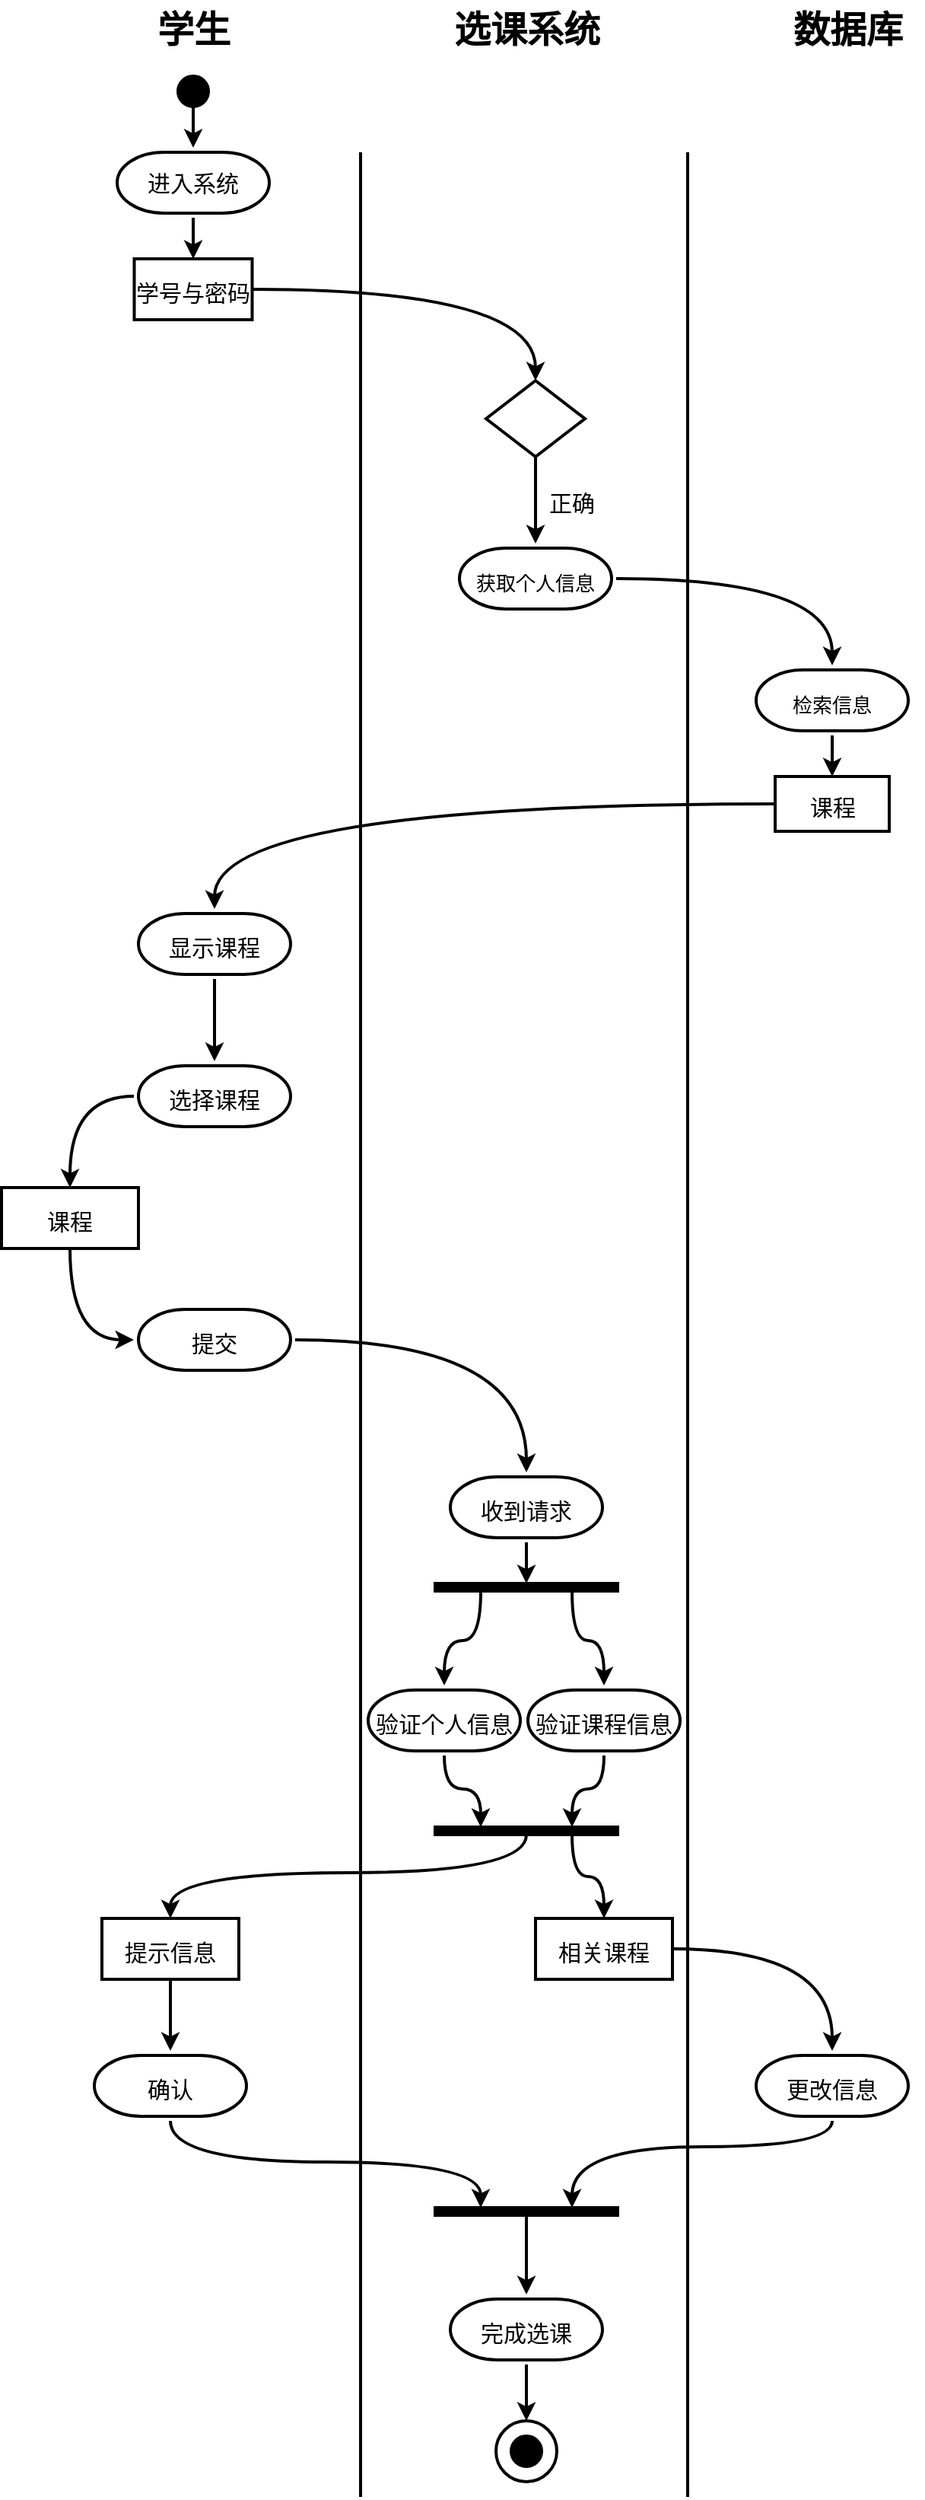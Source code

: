 <mxfile version="13.9.9" type="device" pages="4"><diagram id="XWz8s1b5-nH1T6zjgb84" name="选课"><mxGraphModel dx="987" dy="677" grid="1" gridSize="10" guides="1" tooltips="1" connect="1" arrows="1" fold="1" page="1" pageScale="1" pageWidth="827" pageHeight="1169" math="0" shadow="0"><root><mxCell id="0"/><mxCell id="1" parent="0"/><mxCell id="iC4iEMwU2kva9bsJohu8-59" style="edgeStyle=orthogonalEdgeStyle;curved=1;rounded=0;orthogonalLoop=1;jettySize=auto;html=1;entryX=0.5;entryY=0;entryDx=0;entryDy=0;strokeWidth=2;fontSize=15;" edge="1" parent="1" source="iC4iEMwU2kva9bsJohu8-2" target="iC4iEMwU2kva9bsJohu8-58"><mxGeometry relative="1" as="geometry"/></mxCell><mxCell id="iC4iEMwU2kva9bsJohu8-2" value="&lt;font style=&quot;font-size: 15px;&quot;&gt;进入系统&lt;/font&gt;" style="strokeWidth=2;html=1;shape=mxgraph.flowchart.terminator;whiteSpace=wrap;perimeterSpacing=3;fontSize=15;" vertex="1" parent="1"><mxGeometry x="110" y="100" width="100" height="40" as="geometry"/></mxCell><mxCell id="iC4iEMwU2kva9bsJohu8-3" value="" style="line;strokeWidth=2;direction=south;html=1;" vertex="1" parent="1"><mxGeometry x="265" y="100" width="10" height="1540" as="geometry"/></mxCell><mxCell id="iC4iEMwU2kva9bsJohu8-4" value="" style="line;strokeWidth=2;direction=south;html=1;" vertex="1" parent="1"><mxGeometry x="480" y="100" width="10" height="1540" as="geometry"/></mxCell><mxCell id="iC4iEMwU2kva9bsJohu8-5" value="学生" style="text;strokeColor=none;fillColor=none;html=1;fontSize=24;fontStyle=1;verticalAlign=middle;align=center;" vertex="1" parent="1"><mxGeometry x="110" width="100" height="40" as="geometry"/></mxCell><mxCell id="iC4iEMwU2kva9bsJohu8-6" value="选课系统" style="text;strokeColor=none;fillColor=none;html=1;fontSize=24;fontStyle=1;verticalAlign=middle;align=center;" vertex="1" parent="1"><mxGeometry x="329" width="100" height="40" as="geometry"/></mxCell><mxCell id="iC4iEMwU2kva9bsJohu8-68" style="edgeStyle=orthogonalEdgeStyle;curved=1;rounded=0;orthogonalLoop=1;jettySize=auto;html=1;entryX=0.5;entryY=0;entryDx=0;entryDy=0;entryPerimeter=0;strokeWidth=2;fontSize=15;" edge="1" parent="1" source="iC4iEMwU2kva9bsJohu8-7" target="iC4iEMwU2kva9bsJohu8-42"><mxGeometry relative="1" as="geometry"/></mxCell><mxCell id="iC4iEMwU2kva9bsJohu8-7" value="&lt;font style=&quot;font-size: 13px&quot;&gt;获取个人信息&lt;/font&gt;" style="strokeWidth=2;html=1;shape=mxgraph.flowchart.terminator;whiteSpace=wrap;perimeterSpacing=3;fontSize=21;" vertex="1" parent="1"><mxGeometry x="335" y="360" width="100" height="40" as="geometry"/></mxCell><mxCell id="iC4iEMwU2kva9bsJohu8-8" value="数据库" style="text;strokeColor=none;fillColor=none;html=1;fontSize=24;fontStyle=1;verticalAlign=middle;align=center;" vertex="1" parent="1"><mxGeometry x="540" width="100" height="40" as="geometry"/></mxCell><mxCell id="iC4iEMwU2kva9bsJohu8-18" value="" style="ellipse;whiteSpace=wrap;html=1;aspect=fixed;strokeWidth=2;fontSize=21;fillColor=#000000;" vertex="1" parent="1"><mxGeometry x="150" y="50" width="20" height="20" as="geometry"/></mxCell><mxCell id="iC4iEMwU2kva9bsJohu8-19" value="" style="endArrow=classic;html=1;strokeWidth=2;fontSize=21;exitX=0.5;exitY=1;exitDx=0;exitDy=0;entryX=0.5;entryY=0;entryDx=0;entryDy=0;entryPerimeter=0;" edge="1" parent="1" source="iC4iEMwU2kva9bsJohu8-18" target="iC4iEMwU2kva9bsJohu8-2"><mxGeometry width="50" height="50" relative="1" as="geometry"><mxPoint x="220" y="100" as="sourcePoint"/><mxPoint x="270" y="50" as="targetPoint"/></mxGeometry></mxCell><mxCell id="iC4iEMwU2kva9bsJohu8-92" style="edgeStyle=orthogonalEdgeStyle;curved=1;rounded=0;orthogonalLoop=1;jettySize=auto;html=1;entryX=0.5;entryY=0;entryDx=0;entryDy=0;entryPerimeter=0;strokeWidth=2;fontSize=15;" edge="1" parent="1" source="iC4iEMwU2kva9bsJohu8-29" target="iC4iEMwU2kva9bsJohu8-37"><mxGeometry relative="1" as="geometry"/></mxCell><mxCell id="iC4iEMwU2kva9bsJohu8-29" value="" style="rounded=0;whiteSpace=wrap;html=1;strokeWidth=2;fillColor=#000000;fontSize=15;" vertex="1" parent="1"><mxGeometry x="319" y="1450" width="120" height="5" as="geometry"/></mxCell><mxCell id="C3MTBtlu2covXMR5lEmU-3" style="edgeStyle=orthogonalEdgeStyle;curved=1;rounded=0;orthogonalLoop=1;jettySize=auto;html=1;entryX=0.5;entryY=0;entryDx=0;entryDy=0;strokeWidth=2;fontSize=15;" edge="1" parent="1" source="iC4iEMwU2kva9bsJohu8-37" target="C3MTBtlu2covXMR5lEmU-2"><mxGeometry relative="1" as="geometry"/></mxCell><mxCell id="iC4iEMwU2kva9bsJohu8-37" value="&lt;font style=&quot;font-size: 15px&quot;&gt;完成选课&lt;/font&gt;" style="strokeWidth=2;html=1;shape=mxgraph.flowchart.terminator;whiteSpace=wrap;perimeterSpacing=3;fontSize=21;" vertex="1" parent="1"><mxGeometry x="329" y="1510" width="100" height="40" as="geometry"/></mxCell><mxCell id="iC4iEMwU2kva9bsJohu8-49" style="edgeStyle=orthogonalEdgeStyle;curved=1;rounded=0;orthogonalLoop=1;jettySize=auto;html=1;entryX=0.5;entryY=0;entryDx=0;entryDy=0;strokeWidth=2;fontSize=15;" edge="1" parent="1" source="iC4iEMwU2kva9bsJohu8-42" target="iC4iEMwU2kva9bsJohu8-47"><mxGeometry relative="1" as="geometry"/></mxCell><mxCell id="iC4iEMwU2kva9bsJohu8-42" value="&lt;font style=&quot;font-size: 13px&quot;&gt;检索信息&lt;/font&gt;" style="strokeWidth=2;html=1;shape=mxgraph.flowchart.terminator;whiteSpace=wrap;perimeterSpacing=3;fontSize=21;" vertex="1" parent="1"><mxGeometry x="530" y="440" width="100" height="40" as="geometry"/></mxCell><mxCell id="iC4iEMwU2kva9bsJohu8-69" style="edgeStyle=orthogonalEdgeStyle;curved=1;rounded=0;orthogonalLoop=1;jettySize=auto;html=1;entryX=0.5;entryY=0;entryDx=0;entryDy=0;entryPerimeter=0;strokeWidth=2;fontSize=15;" edge="1" parent="1" source="iC4iEMwU2kva9bsJohu8-47" target="iC4iEMwU2kva9bsJohu8-50"><mxGeometry relative="1" as="geometry"/></mxCell><mxCell id="iC4iEMwU2kva9bsJohu8-47" value="&lt;font style=&quot;font-size: 15px&quot;&gt;课程&lt;/font&gt;" style="rounded=0;whiteSpace=wrap;html=1;strokeWidth=2;fontSize=21;" vertex="1" parent="1"><mxGeometry x="542.5" y="510" width="75" height="36" as="geometry"/></mxCell><mxCell id="iC4iEMwU2kva9bsJohu8-57" style="edgeStyle=orthogonalEdgeStyle;curved=1;rounded=0;orthogonalLoop=1;jettySize=auto;html=1;entryX=0.5;entryY=0;entryDx=0;entryDy=0;entryPerimeter=0;strokeWidth=2;fontSize=15;" edge="1" parent="1" source="iC4iEMwU2kva9bsJohu8-50" target="iC4iEMwU2kva9bsJohu8-53"><mxGeometry relative="1" as="geometry"/></mxCell><mxCell id="iC4iEMwU2kva9bsJohu8-50" value="&lt;font style=&quot;font-size: 15px&quot;&gt;显示课程&lt;/font&gt;" style="strokeWidth=2;html=1;shape=mxgraph.flowchart.terminator;whiteSpace=wrap;perimeterSpacing=3;fontSize=21;" vertex="1" parent="1"><mxGeometry x="124" y="600" width="100" height="40" as="geometry"/></mxCell><mxCell id="iC4iEMwU2kva9bsJohu8-52" style="edgeStyle=orthogonalEdgeStyle;curved=1;rounded=0;orthogonalLoop=1;jettySize=auto;html=1;entryX=0.5;entryY=0;entryDx=0;entryDy=0;strokeWidth=2;fontSize=15;" edge="1" parent="1" source="iC4iEMwU2kva9bsJohu8-53" target="iC4iEMwU2kva9bsJohu8-55"><mxGeometry relative="1" as="geometry"><Array as="points"><mxPoint x="79" y="720"/></Array></mxGeometry></mxCell><mxCell id="iC4iEMwU2kva9bsJohu8-53" value="&lt;font style=&quot;font-size: 15px&quot;&gt;选择课程&lt;/font&gt;" style="strokeWidth=2;html=1;shape=mxgraph.flowchart.terminator;whiteSpace=wrap;perimeterSpacing=3;fontSize=21;" vertex="1" parent="1"><mxGeometry x="124" y="700" width="100" height="40" as="geometry"/></mxCell><mxCell id="iC4iEMwU2kva9bsJohu8-54" style="edgeStyle=orthogonalEdgeStyle;curved=1;rounded=0;orthogonalLoop=1;jettySize=auto;html=1;entryX=0;entryY=0.5;entryDx=0;entryDy=0;entryPerimeter=0;strokeWidth=2;fontSize=15;" edge="1" parent="1" source="iC4iEMwU2kva9bsJohu8-55" target="iC4iEMwU2kva9bsJohu8-56"><mxGeometry relative="1" as="geometry"><Array as="points"><mxPoint x="79" y="880"/></Array></mxGeometry></mxCell><mxCell id="iC4iEMwU2kva9bsJohu8-55" value="&lt;font style=&quot;font-size: 15px&quot;&gt;课程&lt;/font&gt;" style="rounded=0;whiteSpace=wrap;html=1;strokeWidth=2;fontSize=21;" vertex="1" parent="1"><mxGeometry x="34" y="780" width="90" height="40" as="geometry"/></mxCell><mxCell id="iC4iEMwU2kva9bsJohu8-62" style="edgeStyle=orthogonalEdgeStyle;curved=1;rounded=0;orthogonalLoop=1;jettySize=auto;html=1;entryX=0.5;entryY=0;entryDx=0;entryDy=0;entryPerimeter=0;strokeWidth=2;fontSize=15;" edge="1" parent="1" source="iC4iEMwU2kva9bsJohu8-56" target="iC4iEMwU2kva9bsJohu8-61"><mxGeometry relative="1" as="geometry"/></mxCell><mxCell id="iC4iEMwU2kva9bsJohu8-56" value="&lt;font style=&quot;font-size: 15px&quot;&gt;提交&lt;/font&gt;" style="strokeWidth=2;html=1;shape=mxgraph.flowchart.terminator;whiteSpace=wrap;perimeterSpacing=3;fontSize=21;" vertex="1" parent="1"><mxGeometry x="124" y="860" width="100" height="40" as="geometry"/></mxCell><mxCell id="iC4iEMwU2kva9bsJohu8-64" style="edgeStyle=orthogonalEdgeStyle;curved=1;rounded=0;orthogonalLoop=1;jettySize=auto;html=1;entryX=0.5;entryY=0;entryDx=0;entryDy=0;strokeWidth=2;fontSize=15;" edge="1" parent="1" source="iC4iEMwU2kva9bsJohu8-58" target="iC4iEMwU2kva9bsJohu8-63"><mxGeometry relative="1" as="geometry"/></mxCell><mxCell id="iC4iEMwU2kva9bsJohu8-58" value="&lt;span style=&quot;font-size: 15px&quot;&gt;学号与密码&lt;/span&gt;" style="rounded=0;whiteSpace=wrap;html=1;strokeWidth=2;fontSize=21;" vertex="1" parent="1"><mxGeometry x="121.25" y="170" width="77.5" height="40" as="geometry"/></mxCell><mxCell id="iC4iEMwU2kva9bsJohu8-71" style="edgeStyle=orthogonalEdgeStyle;curved=1;rounded=0;orthogonalLoop=1;jettySize=auto;html=1;entryX=0.5;entryY=0;entryDx=0;entryDy=0;strokeWidth=2;fontSize=15;" edge="1" parent="1" source="iC4iEMwU2kva9bsJohu8-61" target="iC4iEMwU2kva9bsJohu8-70"><mxGeometry relative="1" as="geometry"/></mxCell><mxCell id="iC4iEMwU2kva9bsJohu8-61" value="&lt;font style=&quot;font-size: 15px&quot;&gt;收到请求&lt;/font&gt;" style="strokeWidth=2;html=1;shape=mxgraph.flowchart.terminator;whiteSpace=wrap;perimeterSpacing=3;fontSize=21;" vertex="1" parent="1"><mxGeometry x="329" y="970" width="100" height="40" as="geometry"/></mxCell><mxCell id="iC4iEMwU2kva9bsJohu8-65" style="edgeStyle=orthogonalEdgeStyle;curved=1;rounded=0;orthogonalLoop=1;jettySize=auto;html=1;strokeWidth=2;fontSize=15;" edge="1" parent="1" source="iC4iEMwU2kva9bsJohu8-63" target="iC4iEMwU2kva9bsJohu8-7"><mxGeometry relative="1" as="geometry"/></mxCell><mxCell id="iC4iEMwU2kva9bsJohu8-63" value="" style="rhombus;whiteSpace=wrap;html=1;strokeWidth=2;fontSize=15;fillColor=none;" vertex="1" parent="1"><mxGeometry x="352.5" y="250" width="65" height="50" as="geometry"/></mxCell><mxCell id="iC4iEMwU2kva9bsJohu8-66" value="正确" style="text;html=1;strokeColor=none;fillColor=none;align=center;verticalAlign=middle;whiteSpace=wrap;rounded=0;fontSize=15;" vertex="1" parent="1"><mxGeometry x="389" y="320" width="40" height="20" as="geometry"/></mxCell><mxCell id="iC4iEMwU2kva9bsJohu8-74" style="edgeStyle=orthogonalEdgeStyle;curved=1;rounded=0;orthogonalLoop=1;jettySize=auto;html=1;entryX=0.5;entryY=0;entryDx=0;entryDy=0;entryPerimeter=0;strokeWidth=2;fontSize=15;exitX=0.25;exitY=1;exitDx=0;exitDy=0;" edge="1" parent="1" source="iC4iEMwU2kva9bsJohu8-70" target="iC4iEMwU2kva9bsJohu8-72"><mxGeometry relative="1" as="geometry"/></mxCell><mxCell id="iC4iEMwU2kva9bsJohu8-75" style="edgeStyle=orthogonalEdgeStyle;curved=1;rounded=0;orthogonalLoop=1;jettySize=auto;html=1;entryX=0.5;entryY=0;entryDx=0;entryDy=0;entryPerimeter=0;strokeWidth=2;fontSize=15;exitX=0.75;exitY=1;exitDx=0;exitDy=0;" edge="1" parent="1" source="iC4iEMwU2kva9bsJohu8-70" target="iC4iEMwU2kva9bsJohu8-73"><mxGeometry relative="1" as="geometry"/></mxCell><mxCell id="iC4iEMwU2kva9bsJohu8-70" value="" style="rounded=0;whiteSpace=wrap;html=1;strokeWidth=2;fillColor=#000000;fontSize=15;" vertex="1" parent="1"><mxGeometry x="319" y="1040" width="120" height="5" as="geometry"/></mxCell><mxCell id="iC4iEMwU2kva9bsJohu8-80" style="edgeStyle=orthogonalEdgeStyle;curved=1;rounded=0;orthogonalLoop=1;jettySize=auto;html=1;entryX=0.25;entryY=0;entryDx=0;entryDy=0;strokeWidth=2;fontSize=15;" edge="1" parent="1" source="iC4iEMwU2kva9bsJohu8-72" target="iC4iEMwU2kva9bsJohu8-76"><mxGeometry relative="1" as="geometry"/></mxCell><mxCell id="iC4iEMwU2kva9bsJohu8-72" value="&lt;font style=&quot;font-size: 15px&quot;&gt;验证个人信息&lt;/font&gt;" style="strokeWidth=2;html=1;shape=mxgraph.flowchart.terminator;whiteSpace=wrap;perimeterSpacing=3;fontSize=21;" vertex="1" parent="1"><mxGeometry x="275" y="1110" width="100" height="40" as="geometry"/></mxCell><mxCell id="iC4iEMwU2kva9bsJohu8-81" style="edgeStyle=orthogonalEdgeStyle;curved=1;rounded=0;orthogonalLoop=1;jettySize=auto;html=1;entryX=0.75;entryY=0;entryDx=0;entryDy=0;strokeWidth=2;fontSize=15;" edge="1" parent="1" source="iC4iEMwU2kva9bsJohu8-73" target="iC4iEMwU2kva9bsJohu8-76"><mxGeometry relative="1" as="geometry"/></mxCell><mxCell id="iC4iEMwU2kva9bsJohu8-73" value="&lt;font style=&quot;font-size: 15px&quot;&gt;验证课程信息&lt;/font&gt;" style="strokeWidth=2;html=1;shape=mxgraph.flowchart.terminator;whiteSpace=wrap;perimeterSpacing=3;fontSize=21;" vertex="1" parent="1"><mxGeometry x="380" y="1110" width="100" height="40" as="geometry"/></mxCell><mxCell id="iC4iEMwU2kva9bsJohu8-83" style="edgeStyle=orthogonalEdgeStyle;curved=1;rounded=0;orthogonalLoop=1;jettySize=auto;html=1;entryX=0.5;entryY=0;entryDx=0;entryDy=0;strokeWidth=2;fontSize=15;" edge="1" parent="1" source="iC4iEMwU2kva9bsJohu8-76" target="iC4iEMwU2kva9bsJohu8-82"><mxGeometry relative="1" as="geometry"><Array as="points"><mxPoint x="379" y="1230"/><mxPoint x="145" y="1230"/></Array></mxGeometry></mxCell><mxCell id="iC4iEMwU2kva9bsJohu8-89" style="edgeStyle=orthogonalEdgeStyle;curved=1;rounded=0;orthogonalLoop=1;jettySize=auto;html=1;entryX=0.5;entryY=0;entryDx=0;entryDy=0;strokeWidth=2;fontSize=15;exitX=0.75;exitY=1;exitDx=0;exitDy=0;" edge="1" parent="1" source="iC4iEMwU2kva9bsJohu8-76" target="iC4iEMwU2kva9bsJohu8-88"><mxGeometry relative="1" as="geometry"/></mxCell><mxCell id="iC4iEMwU2kva9bsJohu8-76" value="" style="rounded=0;whiteSpace=wrap;html=1;strokeWidth=2;fillColor=#000000;fontSize=15;" vertex="1" parent="1"><mxGeometry x="319" y="1200" width="120" height="5" as="geometry"/></mxCell><mxCell id="iC4iEMwU2kva9bsJohu8-85" style="edgeStyle=orthogonalEdgeStyle;curved=1;rounded=0;orthogonalLoop=1;jettySize=auto;html=1;entryX=0.5;entryY=0;entryDx=0;entryDy=0;entryPerimeter=0;strokeWidth=2;fontSize=15;" edge="1" parent="1" source="iC4iEMwU2kva9bsJohu8-82" target="iC4iEMwU2kva9bsJohu8-84"><mxGeometry relative="1" as="geometry"/></mxCell><mxCell id="iC4iEMwU2kva9bsJohu8-82" value="&lt;font style=&quot;font-size: 15px&quot;&gt;提示信息&lt;/font&gt;" style="rounded=0;whiteSpace=wrap;html=1;strokeWidth=2;fontSize=21;" vertex="1" parent="1"><mxGeometry x="100" y="1260" width="90" height="40" as="geometry"/></mxCell><mxCell id="iC4iEMwU2kva9bsJohu8-94" style="edgeStyle=orthogonalEdgeStyle;curved=1;rounded=0;orthogonalLoop=1;jettySize=auto;html=1;entryX=0.25;entryY=0;entryDx=0;entryDy=0;strokeWidth=2;fontSize=15;" edge="1" parent="1" source="iC4iEMwU2kva9bsJohu8-84" target="iC4iEMwU2kva9bsJohu8-29"><mxGeometry relative="1" as="geometry"><Array as="points"><mxPoint x="145" y="1420"/><mxPoint x="349" y="1420"/></Array></mxGeometry></mxCell><mxCell id="iC4iEMwU2kva9bsJohu8-84" value="&lt;font style=&quot;font-size: 15px&quot;&gt;确认&lt;/font&gt;" style="strokeWidth=2;html=1;shape=mxgraph.flowchart.terminator;whiteSpace=wrap;perimeterSpacing=3;fontSize=21;" vertex="1" parent="1"><mxGeometry x="95" y="1350" width="100" height="40" as="geometry"/></mxCell><mxCell id="iC4iEMwU2kva9bsJohu8-93" style="edgeStyle=orthogonalEdgeStyle;curved=1;rounded=0;orthogonalLoop=1;jettySize=auto;html=1;entryX=0.75;entryY=0;entryDx=0;entryDy=0;strokeWidth=2;fontSize=15;" edge="1" parent="1" source="iC4iEMwU2kva9bsJohu8-87" target="iC4iEMwU2kva9bsJohu8-29"><mxGeometry relative="1" as="geometry"><Array as="points"><mxPoint x="580" y="1410"/><mxPoint x="409" y="1410"/></Array></mxGeometry></mxCell><mxCell id="iC4iEMwU2kva9bsJohu8-87" value="&lt;font style=&quot;font-size: 15px&quot;&gt;更改信息&lt;/font&gt;" style="strokeWidth=2;html=1;shape=mxgraph.flowchart.terminator;whiteSpace=wrap;perimeterSpacing=3;fontSize=21;" vertex="1" parent="1"><mxGeometry x="530" y="1350" width="100" height="40" as="geometry"/></mxCell><mxCell id="iC4iEMwU2kva9bsJohu8-90" style="edgeStyle=orthogonalEdgeStyle;curved=1;rounded=0;orthogonalLoop=1;jettySize=auto;html=1;entryX=0.5;entryY=0;entryDx=0;entryDy=0;entryPerimeter=0;strokeWidth=2;fontSize=15;" edge="1" parent="1" source="iC4iEMwU2kva9bsJohu8-88" target="iC4iEMwU2kva9bsJohu8-87"><mxGeometry relative="1" as="geometry"/></mxCell><mxCell id="iC4iEMwU2kva9bsJohu8-88" value="&lt;font style=&quot;font-size: 15px&quot;&gt;相关课程&lt;/font&gt;" style="rounded=0;whiteSpace=wrap;html=1;strokeWidth=2;fontSize=21;" vertex="1" parent="1"><mxGeometry x="385" y="1260" width="90" height="40" as="geometry"/></mxCell><mxCell id="C3MTBtlu2covXMR5lEmU-1" value="" style="ellipse;whiteSpace=wrap;html=1;aspect=fixed;strokeWidth=2;fontSize=21;fillColor=#000000;" vertex="1" parent="1"><mxGeometry x="369" y="1600" width="20" height="20" as="geometry"/></mxCell><mxCell id="C3MTBtlu2covXMR5lEmU-2" value="" style="ellipse;whiteSpace=wrap;html=1;aspect=fixed;strokeColor=#000000;strokeWidth=2;fillColor=none;fontSize=15;" vertex="1" parent="1"><mxGeometry x="359" y="1590" width="40" height="40" as="geometry"/></mxCell></root></mxGraphModel></diagram><diagram id="vFD-Faw3mn3SJ1aFMS5Y" name="课表"><mxGraphModel dx="1410" dy="967" grid="1" gridSize="10" guides="1" tooltips="1" connect="1" arrows="1" fold="1" page="1" pageScale="1" pageWidth="827" pageHeight="1169" math="0" shadow="0"><root><mxCell id="anL0BEE9AdgnQHc_MSCT-0"/><mxCell id="anL0BEE9AdgnQHc_MSCT-1" parent="anL0BEE9AdgnQHc_MSCT-0"/><mxCell id="-FxPyzXg_YB0oyUbnA3C-0" value="学生" style="text;strokeColor=none;fillColor=none;html=1;fontSize=24;fontStyle=1;verticalAlign=middle;align=center;" vertex="1" parent="anL0BEE9AdgnQHc_MSCT-1"><mxGeometry x="110" width="100" height="40" as="geometry"/></mxCell><mxCell id="-FxPyzXg_YB0oyUbnA3C-1" value="课程系统" style="text;strokeColor=none;fillColor=none;html=1;fontSize=24;fontStyle=1;verticalAlign=middle;align=center;" vertex="1" parent="anL0BEE9AdgnQHc_MSCT-1"><mxGeometry x="329" width="100" height="40" as="geometry"/></mxCell><mxCell id="-FxPyzXg_YB0oyUbnA3C-2" value="数据库" style="text;strokeColor=none;fillColor=none;html=1;fontSize=24;fontStyle=1;verticalAlign=middle;align=center;" vertex="1" parent="anL0BEE9AdgnQHc_MSCT-1"><mxGeometry x="540" width="100" height="40" as="geometry"/></mxCell><mxCell id="-FxPyzXg_YB0oyUbnA3C-3" value="" style="ellipse;whiteSpace=wrap;html=1;aspect=fixed;strokeWidth=2;fontSize=21;fillColor=#000000;" vertex="1" parent="anL0BEE9AdgnQHc_MSCT-1"><mxGeometry x="150" y="50" width="20" height="20" as="geometry"/></mxCell><mxCell id="-FxPyzXg_YB0oyUbnA3C-4" value="" style="endArrow=classic;html=1;strokeWidth=2;fontSize=21;exitX=0.5;exitY=1;exitDx=0;exitDy=0;entryX=0.5;entryY=0;entryDx=0;entryDy=0;entryPerimeter=0;" edge="1" parent="anL0BEE9AdgnQHc_MSCT-1" source="-FxPyzXg_YB0oyUbnA3C-3"><mxGeometry width="50" height="50" relative="1" as="geometry"><mxPoint x="220" y="100" as="sourcePoint"/><mxPoint x="160" y="97" as="targetPoint"/></mxGeometry></mxCell><mxCell id="lNxEIFf8FIT6dD_8W_lz-0" style="edgeStyle=orthogonalEdgeStyle;curved=1;rounded=0;orthogonalLoop=1;jettySize=auto;html=1;entryX=0.5;entryY=0;entryDx=0;entryDy=0;strokeWidth=2;fontSize=15;" edge="1" parent="anL0BEE9AdgnQHc_MSCT-1" source="lNxEIFf8FIT6dD_8W_lz-1" target="lNxEIFf8FIT6dD_8W_lz-8"><mxGeometry relative="1" as="geometry"/></mxCell><mxCell id="lNxEIFf8FIT6dD_8W_lz-1" value="&lt;font style=&quot;font-size: 15px;&quot;&gt;进入系统&lt;/font&gt;" style="strokeWidth=2;html=1;shape=mxgraph.flowchart.terminator;whiteSpace=wrap;perimeterSpacing=3;fontSize=15;" vertex="1" parent="anL0BEE9AdgnQHc_MSCT-1"><mxGeometry x="110" y="100" width="100" height="40" as="geometry"/></mxCell><mxCell id="lNxEIFf8FIT6dD_8W_lz-2" style="edgeStyle=orthogonalEdgeStyle;curved=1;rounded=0;orthogonalLoop=1;jettySize=auto;html=1;entryX=0.5;entryY=0;entryDx=0;entryDy=0;entryPerimeter=0;strokeWidth=2;fontSize=15;" edge="1" parent="anL0BEE9AdgnQHc_MSCT-1" source="lNxEIFf8FIT6dD_8W_lz-3" target="lNxEIFf8FIT6dD_8W_lz-5"><mxGeometry relative="1" as="geometry"/></mxCell><mxCell id="lNxEIFf8FIT6dD_8W_lz-3" value="&lt;font style=&quot;font-size: 13px&quot;&gt;获取个人信息&lt;/font&gt;" style="strokeWidth=2;html=1;shape=mxgraph.flowchart.terminator;whiteSpace=wrap;perimeterSpacing=3;fontSize=21;" vertex="1" parent="anL0BEE9AdgnQHc_MSCT-1"><mxGeometry x="335" y="330" width="100" height="40" as="geometry"/></mxCell><mxCell id="lNxEIFf8FIT6dD_8W_lz-4" style="edgeStyle=orthogonalEdgeStyle;curved=1;rounded=0;orthogonalLoop=1;jettySize=auto;html=1;entryX=0.5;entryY=0;entryDx=0;entryDy=0;strokeWidth=2;fontSize=15;" edge="1" parent="anL0BEE9AdgnQHc_MSCT-1" source="lNxEIFf8FIT6dD_8W_lz-5" target="lNxEIFf8FIT6dD_8W_lz-6"><mxGeometry relative="1" as="geometry"/></mxCell><mxCell id="lNxEIFf8FIT6dD_8W_lz-5" value="&lt;font style=&quot;font-size: 13px&quot;&gt;检索信息&lt;/font&gt;" style="strokeWidth=2;html=1;shape=mxgraph.flowchart.terminator;whiteSpace=wrap;perimeterSpacing=3;fontSize=21;" vertex="1" parent="anL0BEE9AdgnQHc_MSCT-1"><mxGeometry x="530" y="440" width="100" height="40" as="geometry"/></mxCell><mxCell id="f95g1gDEURrb8jmMmmrW-2" style="edgeStyle=orthogonalEdgeStyle;curved=1;rounded=0;orthogonalLoop=1;jettySize=auto;html=1;entryX=0.5;entryY=0;entryDx=0;entryDy=0;entryPerimeter=0;strokeWidth=2;fontSize=15;" edge="1" parent="anL0BEE9AdgnQHc_MSCT-1" source="lNxEIFf8FIT6dD_8W_lz-6" target="f95g1gDEURrb8jmMmmrW-1"><mxGeometry relative="1" as="geometry"/></mxCell><mxCell id="lNxEIFf8FIT6dD_8W_lz-6" value="&lt;font style=&quot;font-size: 15px&quot;&gt;每周课程&lt;/font&gt;" style="rounded=0;whiteSpace=wrap;html=1;strokeWidth=2;fontSize=21;" vertex="1" parent="anL0BEE9AdgnQHc_MSCT-1"><mxGeometry x="542.5" y="510" width="75" height="36" as="geometry"/></mxCell><mxCell id="lNxEIFf8FIT6dD_8W_lz-7" style="edgeStyle=orthogonalEdgeStyle;curved=1;rounded=0;orthogonalLoop=1;jettySize=auto;html=1;entryX=0.5;entryY=0;entryDx=0;entryDy=0;strokeWidth=2;fontSize=15;" edge="1" parent="anL0BEE9AdgnQHc_MSCT-1" source="lNxEIFf8FIT6dD_8W_lz-8" target="lNxEIFf8FIT6dD_8W_lz-10"><mxGeometry relative="1" as="geometry"/></mxCell><mxCell id="lNxEIFf8FIT6dD_8W_lz-8" value="&lt;span style=&quot;font-size: 15px&quot;&gt;学号与密码&lt;/span&gt;" style="rounded=0;whiteSpace=wrap;html=1;strokeWidth=2;fontSize=21;" vertex="1" parent="anL0BEE9AdgnQHc_MSCT-1"><mxGeometry x="121.25" y="170" width="77.5" height="40" as="geometry"/></mxCell><mxCell id="lNxEIFf8FIT6dD_8W_lz-9" style="edgeStyle=orthogonalEdgeStyle;curved=1;rounded=0;orthogonalLoop=1;jettySize=auto;html=1;strokeWidth=2;fontSize=15;" edge="1" parent="anL0BEE9AdgnQHc_MSCT-1" source="lNxEIFf8FIT6dD_8W_lz-10" target="lNxEIFf8FIT6dD_8W_lz-3"><mxGeometry relative="1" as="geometry"/></mxCell><mxCell id="lNxEIFf8FIT6dD_8W_lz-10" value="" style="rhombus;whiteSpace=wrap;html=1;strokeWidth=2;fontSize=15;fillColor=none;" vertex="1" parent="anL0BEE9AdgnQHc_MSCT-1"><mxGeometry x="352.5" y="250" width="65" height="50" as="geometry"/></mxCell><mxCell id="lNxEIFf8FIT6dD_8W_lz-11" value="正确" style="text;html=1;strokeColor=none;fillColor=none;align=center;verticalAlign=middle;whiteSpace=wrap;rounded=0;fontSize=15;" vertex="1" parent="anL0BEE9AdgnQHc_MSCT-1"><mxGeometry x="389" y="300" width="40" height="20" as="geometry"/></mxCell><mxCell id="pX_KNAaUzTfKjAnSCQxU-0" value="" style="line;strokeWidth=2;direction=south;html=1;" vertex="1" parent="anL0BEE9AdgnQHc_MSCT-1"><mxGeometry x="265" y="100" width="10" height="1050" as="geometry"/></mxCell><mxCell id="MDM7P2_3NNqCpRuegtSV-0" value="" style="line;strokeWidth=2;direction=south;html=1;" vertex="1" parent="anL0BEE9AdgnQHc_MSCT-1"><mxGeometry x="480" y="100" width="10" height="1050" as="geometry"/></mxCell><mxCell id="E8LWinwUe5Sir55lrFxO-0" style="edgeStyle=orthogonalEdgeStyle;curved=1;rounded=0;orthogonalLoop=1;jettySize=auto;html=1;entryX=0.5;entryY=0;entryDx=0;entryDy=0;entryPerimeter=0;strokeWidth=2;fontSize=15;" edge="1" parent="anL0BEE9AdgnQHc_MSCT-1" target="E8LWinwUe5Sir55lrFxO-1"><mxGeometry relative="1" as="geometry"><mxPoint x="542.5" y="528" as="sourcePoint"/></mxGeometry></mxCell><mxCell id="E8LWinwUe5Sir55lrFxO-1" value="&lt;font style=&quot;font-size: 15px&quot;&gt;显示课表&lt;/font&gt;" style="strokeWidth=2;html=1;shape=mxgraph.flowchart.terminator;whiteSpace=wrap;perimeterSpacing=3;fontSize=21;" vertex="1" parent="anL0BEE9AdgnQHc_MSCT-1"><mxGeometry x="124" y="600" width="100" height="40" as="geometry"/></mxCell><mxCell id="E8LWinwUe5Sir55lrFxO-2" value="" style="line;strokeWidth=2;direction=south;html=1;" vertex="1" parent="anL0BEE9AdgnQHc_MSCT-1"><mxGeometry x="690" y="100" width="10" height="1050" as="geometry"/></mxCell><mxCell id="E8LWinwUe5Sir55lrFxO-3" value="管理员" style="text;strokeColor=none;fillColor=none;html=1;fontSize=24;fontStyle=1;verticalAlign=middle;align=center;" vertex="1" parent="anL0BEE9AdgnQHc_MSCT-1"><mxGeometry x="820" width="100" height="40" as="geometry"/></mxCell><mxCell id="E8LWinwUe5Sir55lrFxO-4" style="edgeStyle=orthogonalEdgeStyle;curved=1;rounded=0;orthogonalLoop=1;jettySize=auto;html=1;entryX=0.5;entryY=0;entryDx=0;entryDy=0;strokeWidth=2;fontSize=15;" edge="1" parent="anL0BEE9AdgnQHc_MSCT-1" source="E8LWinwUe5Sir55lrFxO-5" target="E8LWinwUe5Sir55lrFxO-6"><mxGeometry relative="1" as="geometry"/></mxCell><mxCell id="E8LWinwUe5Sir55lrFxO-5" value="&lt;font style=&quot;font-size: 15px;&quot;&gt;进入系统&lt;/font&gt;" style="strokeWidth=2;html=1;shape=mxgraph.flowchart.terminator;whiteSpace=wrap;perimeterSpacing=3;fontSize=15;" vertex="1" parent="anL0BEE9AdgnQHc_MSCT-1"><mxGeometry x="820" y="100" width="100" height="40" as="geometry"/></mxCell><mxCell id="f95g1gDEURrb8jmMmmrW-0" style="edgeStyle=orthogonalEdgeStyle;curved=1;rounded=0;orthogonalLoop=1;jettySize=auto;html=1;entryX=0.5;entryY=0;entryDx=0;entryDy=0;strokeWidth=2;fontSize=15;" edge="1" parent="anL0BEE9AdgnQHc_MSCT-1" source="E8LWinwUe5Sir55lrFxO-6" target="lNxEIFf8FIT6dD_8W_lz-10"><mxGeometry relative="1" as="geometry"/></mxCell><mxCell id="E8LWinwUe5Sir55lrFxO-6" value="&lt;span style=&quot;font-size: 15px&quot;&gt;账号与密码&lt;/span&gt;" style="rounded=0;whiteSpace=wrap;html=1;strokeWidth=2;fontSize=21;" vertex="1" parent="anL0BEE9AdgnQHc_MSCT-1"><mxGeometry x="831.25" y="170" width="77.5" height="40" as="geometry"/></mxCell><mxCell id="zigrlRUtcrAKrZCu-_Ri-1" style="edgeStyle=orthogonalEdgeStyle;curved=1;rounded=0;orthogonalLoop=1;jettySize=auto;html=1;entryX=0.5;entryY=0;entryDx=0;entryDy=0;strokeWidth=2;fontSize=15;" edge="1" parent="anL0BEE9AdgnQHc_MSCT-1" source="f95g1gDEURrb8jmMmmrW-1" target="zigrlRUtcrAKrZCu-_Ri-0"><mxGeometry relative="1" as="geometry"/></mxCell><mxCell id="f95g1gDEURrb8jmMmmrW-1" value="&lt;font style=&quot;font-size: 15px&quot;&gt;显示课表&lt;/font&gt;" style="strokeWidth=2;html=1;shape=mxgraph.flowchart.terminator;whiteSpace=wrap;perimeterSpacing=3;fontSize=21;" vertex="1" parent="anL0BEE9AdgnQHc_MSCT-1"><mxGeometry x="808.75" y="600" width="100" height="40" as="geometry"/></mxCell><mxCell id="zigrlRUtcrAKrZCu-_Ri-0" value="" style="rounded=0;whiteSpace=wrap;html=1;strokeWidth=2;fillColor=#000000;fontSize=15;" vertex="1" parent="anL0BEE9AdgnQHc_MSCT-1"><mxGeometry x="800" y="670" width="120" height="5" as="geometry"/></mxCell><mxCell id="zigrlRUtcrAKrZCu-_Ri-9" style="edgeStyle=orthogonalEdgeStyle;curved=1;rounded=0;orthogonalLoop=1;jettySize=auto;html=1;entryX=0.25;entryY=0;entryDx=0;entryDy=0;strokeWidth=2;fontSize=15;" edge="1" parent="anL0BEE9AdgnQHc_MSCT-1" source="zigrlRUtcrAKrZCu-_Ri-2" target="zigrlRUtcrAKrZCu-_Ri-8"><mxGeometry relative="1" as="geometry"/></mxCell><mxCell id="zigrlRUtcrAKrZCu-_Ri-2" value="&lt;font style=&quot;font-size: 15px&quot;&gt;选择课程&lt;/font&gt;" style="strokeWidth=2;html=1;shape=mxgraph.flowchart.terminator;whiteSpace=wrap;perimeterSpacing=3;fontSize=21;" vertex="1" parent="anL0BEE9AdgnQHc_MSCT-1"><mxGeometry x="700" y="730" width="100" height="40" as="geometry"/></mxCell><mxCell id="zigrlRUtcrAKrZCu-_Ri-11" style="edgeStyle=orthogonalEdgeStyle;curved=1;rounded=0;orthogonalLoop=1;jettySize=auto;html=1;entryX=0.5;entryY=0;entryDx=0;entryDy=0;strokeWidth=2;fontSize=15;" edge="1" parent="anL0BEE9AdgnQHc_MSCT-1" source="zigrlRUtcrAKrZCu-_Ri-3" target="zigrlRUtcrAKrZCu-_Ri-8"><mxGeometry relative="1" as="geometry"/></mxCell><mxCell id="zigrlRUtcrAKrZCu-_Ri-3" value="&lt;font style=&quot;font-size: 15px&quot;&gt;编排课程&lt;/font&gt;" style="strokeWidth=2;html=1;shape=mxgraph.flowchart.terminator;whiteSpace=wrap;perimeterSpacing=3;fontSize=21;" vertex="1" parent="anL0BEE9AdgnQHc_MSCT-1"><mxGeometry x="810" y="730" width="100" height="40" as="geometry"/></mxCell><mxCell id="zigrlRUtcrAKrZCu-_Ri-12" style="edgeStyle=orthogonalEdgeStyle;curved=1;rounded=0;orthogonalLoop=1;jettySize=auto;html=1;entryX=0.75;entryY=0;entryDx=0;entryDy=0;strokeWidth=2;fontSize=15;" edge="1" parent="anL0BEE9AdgnQHc_MSCT-1" source="zigrlRUtcrAKrZCu-_Ri-4" target="zigrlRUtcrAKrZCu-_Ri-8"><mxGeometry relative="1" as="geometry"/></mxCell><mxCell id="zigrlRUtcrAKrZCu-_Ri-4" value="&lt;font style=&quot;font-size: 15px&quot;&gt;上传课表&lt;/font&gt;" style="strokeWidth=2;html=1;shape=mxgraph.flowchart.terminator;whiteSpace=wrap;perimeterSpacing=3;fontSize=21;" vertex="1" parent="anL0BEE9AdgnQHc_MSCT-1"><mxGeometry x="920" y="730" width="100" height="40" as="geometry"/></mxCell><mxCell id="zigrlRUtcrAKrZCu-_Ri-5" value="" style="endArrow=classic;html=1;strokeWidth=2;fontSize=15;entryX=0.5;entryY=0;entryDx=0;entryDy=0;entryPerimeter=0;exitX=0.25;exitY=1;exitDx=0;exitDy=0;edgeStyle=orthogonalEdgeStyle;curved=1;" edge="1" parent="anL0BEE9AdgnQHc_MSCT-1" source="zigrlRUtcrAKrZCu-_Ri-0" target="zigrlRUtcrAKrZCu-_Ri-2"><mxGeometry width="50" height="50" relative="1" as="geometry"><mxPoint x="710" y="710" as="sourcePoint"/><mxPoint x="760" y="660" as="targetPoint"/></mxGeometry></mxCell><mxCell id="zigrlRUtcrAKrZCu-_Ri-6" value="" style="endArrow=classic;html=1;strokeWidth=2;fontSize=15;exitX=0.5;exitY=1;exitDx=0;exitDy=0;entryX=0.5;entryY=0;entryDx=0;entryDy=0;entryPerimeter=0;" edge="1" parent="anL0BEE9AdgnQHc_MSCT-1" source="zigrlRUtcrAKrZCu-_Ri-0" target="zigrlRUtcrAKrZCu-_Ri-3"><mxGeometry width="50" height="50" relative="1" as="geometry"><mxPoint x="820" y="870" as="sourcePoint"/><mxPoint x="870" y="820" as="targetPoint"/></mxGeometry></mxCell><mxCell id="zigrlRUtcrAKrZCu-_Ri-7" value="" style="endArrow=classic;html=1;strokeWidth=2;fontSize=15;exitX=0.75;exitY=1;exitDx=0;exitDy=0;entryX=0.5;entryY=0;entryDx=0;entryDy=0;entryPerimeter=0;edgeStyle=orthogonalEdgeStyle;curved=1;" edge="1" parent="anL0BEE9AdgnQHc_MSCT-1" source="zigrlRUtcrAKrZCu-_Ri-0" target="zigrlRUtcrAKrZCu-_Ri-4"><mxGeometry width="50" height="50" relative="1" as="geometry"><mxPoint x="1000" y="720" as="sourcePoint"/><mxPoint x="1050" y="670" as="targetPoint"/></mxGeometry></mxCell><mxCell id="zigrlRUtcrAKrZCu-_Ri-14" style="edgeStyle=orthogonalEdgeStyle;curved=1;rounded=0;orthogonalLoop=1;jettySize=auto;html=1;entryX=0.5;entryY=0;entryDx=0;entryDy=0;strokeWidth=2;fontSize=15;" edge="1" parent="anL0BEE9AdgnQHc_MSCT-1" source="zigrlRUtcrAKrZCu-_Ri-8" target="zigrlRUtcrAKrZCu-_Ri-13"><mxGeometry relative="1" as="geometry"><Array as="points"><mxPoint x="860" y="860"/><mxPoint x="385" y="860"/></Array></mxGeometry></mxCell><mxCell id="zigrlRUtcrAKrZCu-_Ri-8" value="" style="rounded=0;whiteSpace=wrap;html=1;strokeWidth=2;fillColor=#000000;fontSize=15;" vertex="1" parent="anL0BEE9AdgnQHc_MSCT-1"><mxGeometry x="800" y="820" width="120" height="5" as="geometry"/></mxCell><mxCell id="zigrlRUtcrAKrZCu-_Ri-16" style="edgeStyle=orthogonalEdgeStyle;curved=1;rounded=0;orthogonalLoop=1;jettySize=auto;html=1;entryX=0.5;entryY=0;entryDx=0;entryDy=0;entryPerimeter=0;strokeWidth=2;fontSize=15;" edge="1" parent="anL0BEE9AdgnQHc_MSCT-1" source="zigrlRUtcrAKrZCu-_Ri-13" target="zigrlRUtcrAKrZCu-_Ri-15"><mxGeometry relative="1" as="geometry"><Array as="points"><mxPoint x="385" y="960"/><mxPoint x="590" y="960"/></Array></mxGeometry></mxCell><mxCell id="zigrlRUtcrAKrZCu-_Ri-13" value="&lt;font style=&quot;font-size: 15px&quot;&gt;课表&lt;/font&gt;" style="rounded=0;whiteSpace=wrap;html=1;strokeWidth=2;fontSize=21;" vertex="1" parent="anL0BEE9AdgnQHc_MSCT-1"><mxGeometry x="347.5" y="900" width="75" height="36" as="geometry"/></mxCell><mxCell id="zigrlRUtcrAKrZCu-_Ri-15" value="&lt;font style=&quot;font-size: 15px&quot;&gt;更新&lt;/font&gt;" style="strokeWidth=2;html=1;shape=mxgraph.flowchart.terminator;whiteSpace=wrap;perimeterSpacing=3;fontSize=21;" vertex="1" parent="anL0BEE9AdgnQHc_MSCT-1"><mxGeometry x="540" y="990" width="100" height="40" as="geometry"/></mxCell><mxCell id="BmiBSoiVG_w9OXMtDlHA-0" style="edgeStyle=orthogonalEdgeStyle;curved=1;rounded=0;orthogonalLoop=1;jettySize=auto;html=1;entryX=0.5;entryY=0;entryDx=0;entryDy=0;strokeWidth=2;fontSize=15;" edge="1" parent="anL0BEE9AdgnQHc_MSCT-1" target="BmiBSoiVG_w9OXMtDlHA-2"><mxGeometry relative="1" as="geometry"><mxPoint x="590" y="1030" as="sourcePoint"/></mxGeometry></mxCell><mxCell id="BmiBSoiVG_w9OXMtDlHA-1" value="" style="ellipse;whiteSpace=wrap;html=1;aspect=fixed;strokeWidth=2;fontSize=21;fillColor=#000000;" vertex="1" parent="anL0BEE9AdgnQHc_MSCT-1"><mxGeometry x="580" y="1077" width="20" height="20" as="geometry"/></mxCell><mxCell id="BmiBSoiVG_w9OXMtDlHA-2" value="" style="ellipse;whiteSpace=wrap;html=1;aspect=fixed;strokeColor=#000000;strokeWidth=2;fillColor=none;fontSize=15;" vertex="1" parent="anL0BEE9AdgnQHc_MSCT-1"><mxGeometry x="570" y="1067" width="40" height="40" as="geometry"/></mxCell></root></mxGraphModel></diagram><diagram id="Pkk6GtzEbeqnWa45ZuZM" name="考试"><mxGraphModel dx="1161" dy="796" grid="1" gridSize="10" guides="1" tooltips="1" connect="1" arrows="1" fold="1" page="1" pageScale="1" pageWidth="827" pageHeight="1169" math="0" shadow="0"><root><mxCell id="I4A5obJ6oRXT1OZEA5tn-0"/><mxCell id="I4A5obJ6oRXT1OZEA5tn-1" parent="I4A5obJ6oRXT1OZEA5tn-0"/><mxCell id="VbRTfuCWgUpCAp5YHH4S-0" value="学生" style="text;strokeColor=none;fillColor=none;html=1;fontSize=24;fontStyle=1;verticalAlign=middle;align=center;" vertex="1" parent="I4A5obJ6oRXT1OZEA5tn-1"><mxGeometry x="110" width="100" height="40" as="geometry"/></mxCell><mxCell id="VbRTfuCWgUpCAp5YHH4S-1" value="课程系统" style="text;strokeColor=none;fillColor=none;html=1;fontSize=24;fontStyle=1;verticalAlign=middle;align=center;" vertex="1" parent="I4A5obJ6oRXT1OZEA5tn-1"><mxGeometry x="329" width="100" height="40" as="geometry"/></mxCell><mxCell id="VbRTfuCWgUpCAp5YHH4S-2" value="数据库" style="text;strokeColor=none;fillColor=none;html=1;fontSize=24;fontStyle=1;verticalAlign=middle;align=center;" vertex="1" parent="I4A5obJ6oRXT1OZEA5tn-1"><mxGeometry x="540" width="100" height="40" as="geometry"/></mxCell><mxCell id="VbRTfuCWgUpCAp5YHH4S-3" value="" style="ellipse;whiteSpace=wrap;html=1;aspect=fixed;strokeWidth=2;fontSize=21;fillColor=#000000;" vertex="1" parent="I4A5obJ6oRXT1OZEA5tn-1"><mxGeometry x="150" y="50" width="20" height="20" as="geometry"/></mxCell><mxCell id="VbRTfuCWgUpCAp5YHH4S-4" value="" style="endArrow=classic;html=1;strokeWidth=2;fontSize=21;exitX=0.5;exitY=1;exitDx=0;exitDy=0;entryX=0.5;entryY=0;entryDx=0;entryDy=0;entryPerimeter=0;" edge="1" parent="I4A5obJ6oRXT1OZEA5tn-1" source="VbRTfuCWgUpCAp5YHH4S-3"><mxGeometry width="50" height="50" relative="1" as="geometry"><mxPoint x="220" y="100" as="sourcePoint"/><mxPoint x="160" y="97" as="targetPoint"/></mxGeometry></mxCell><mxCell id="VbRTfuCWgUpCAp5YHH4S-5" style="edgeStyle=orthogonalEdgeStyle;curved=1;rounded=0;orthogonalLoop=1;jettySize=auto;html=1;entryX=0.5;entryY=0;entryDx=0;entryDy=0;strokeWidth=2;fontSize=15;" edge="1" parent="I4A5obJ6oRXT1OZEA5tn-1" source="VbRTfuCWgUpCAp5YHH4S-6" target="VbRTfuCWgUpCAp5YHH4S-14"><mxGeometry relative="1" as="geometry"/></mxCell><mxCell id="VbRTfuCWgUpCAp5YHH4S-6" value="&lt;font style=&quot;font-size: 15px;&quot;&gt;进入系统&lt;/font&gt;" style="strokeWidth=2;html=1;shape=mxgraph.flowchart.terminator;whiteSpace=wrap;perimeterSpacing=3;fontSize=15;" vertex="1" parent="I4A5obJ6oRXT1OZEA5tn-1"><mxGeometry x="110" y="100" width="100" height="40" as="geometry"/></mxCell><mxCell id="VbRTfuCWgUpCAp5YHH4S-7" style="edgeStyle=orthogonalEdgeStyle;curved=1;rounded=0;orthogonalLoop=1;jettySize=auto;html=1;entryX=0.5;entryY=0;entryDx=0;entryDy=0;entryPerimeter=0;strokeWidth=2;fontSize=15;" edge="1" parent="I4A5obJ6oRXT1OZEA5tn-1" source="VbRTfuCWgUpCAp5YHH4S-8" target="VbRTfuCWgUpCAp5YHH4S-10"><mxGeometry relative="1" as="geometry"/></mxCell><mxCell id="VbRTfuCWgUpCAp5YHH4S-8" value="&lt;font style=&quot;font-size: 13px&quot;&gt;获取个人信息&lt;/font&gt;" style="strokeWidth=2;html=1;shape=mxgraph.flowchart.terminator;whiteSpace=wrap;perimeterSpacing=3;fontSize=21;" vertex="1" parent="I4A5obJ6oRXT1OZEA5tn-1"><mxGeometry x="335" y="330" width="100" height="40" as="geometry"/></mxCell><mxCell id="VbRTfuCWgUpCAp5YHH4S-9" style="edgeStyle=orthogonalEdgeStyle;curved=1;rounded=0;orthogonalLoop=1;jettySize=auto;html=1;entryX=0.5;entryY=0;entryDx=0;entryDy=0;strokeWidth=2;fontSize=15;" edge="1" parent="I4A5obJ6oRXT1OZEA5tn-1" source="VbRTfuCWgUpCAp5YHH4S-10" target="VbRTfuCWgUpCAp5YHH4S-12"><mxGeometry relative="1" as="geometry"/></mxCell><mxCell id="VbRTfuCWgUpCAp5YHH4S-10" value="&lt;font style=&quot;font-size: 13px&quot;&gt;检索信息&lt;/font&gt;" style="strokeWidth=2;html=1;shape=mxgraph.flowchart.terminator;whiteSpace=wrap;perimeterSpacing=3;fontSize=21;" vertex="1" parent="I4A5obJ6oRXT1OZEA5tn-1"><mxGeometry x="530" y="440" width="100" height="40" as="geometry"/></mxCell><mxCell id="VbRTfuCWgUpCAp5YHH4S-11" style="edgeStyle=orthogonalEdgeStyle;curved=1;rounded=0;orthogonalLoop=1;jettySize=auto;html=1;entryX=0.5;entryY=0;entryDx=0;entryDy=0;entryPerimeter=0;strokeWidth=2;fontSize=15;" edge="1" parent="I4A5obJ6oRXT1OZEA5tn-1" source="VbRTfuCWgUpCAp5YHH4S-12" target="VbRTfuCWgUpCAp5YHH4S-29"><mxGeometry relative="1" as="geometry"/></mxCell><mxCell id="VbRTfuCWgUpCAp5YHH4S-12" value="&lt;font style=&quot;font-size: 15px&quot;&gt;考试信息&lt;/font&gt;" style="rounded=0;whiteSpace=wrap;html=1;strokeWidth=2;fontSize=21;" vertex="1" parent="I4A5obJ6oRXT1OZEA5tn-1"><mxGeometry x="542.5" y="510" width="75" height="36" as="geometry"/></mxCell><mxCell id="VbRTfuCWgUpCAp5YHH4S-13" style="edgeStyle=orthogonalEdgeStyle;curved=1;rounded=0;orthogonalLoop=1;jettySize=auto;html=1;entryX=0.5;entryY=0;entryDx=0;entryDy=0;strokeWidth=2;fontSize=15;" edge="1" parent="I4A5obJ6oRXT1OZEA5tn-1" source="VbRTfuCWgUpCAp5YHH4S-14" target="VbRTfuCWgUpCAp5YHH4S-16"><mxGeometry relative="1" as="geometry"/></mxCell><mxCell id="VbRTfuCWgUpCAp5YHH4S-14" value="&lt;span style=&quot;font-size: 15px&quot;&gt;学号与密码&lt;/span&gt;" style="rounded=0;whiteSpace=wrap;html=1;strokeWidth=2;fontSize=21;" vertex="1" parent="I4A5obJ6oRXT1OZEA5tn-1"><mxGeometry x="121.25" y="170" width="77.5" height="40" as="geometry"/></mxCell><mxCell id="VbRTfuCWgUpCAp5YHH4S-15" style="edgeStyle=orthogonalEdgeStyle;curved=1;rounded=0;orthogonalLoop=1;jettySize=auto;html=1;strokeWidth=2;fontSize=15;" edge="1" parent="I4A5obJ6oRXT1OZEA5tn-1" source="VbRTfuCWgUpCAp5YHH4S-16" target="VbRTfuCWgUpCAp5YHH4S-8"><mxGeometry relative="1" as="geometry"/></mxCell><mxCell id="VbRTfuCWgUpCAp5YHH4S-16" value="" style="rhombus;whiteSpace=wrap;html=1;strokeWidth=2;fontSize=15;fillColor=none;" vertex="1" parent="I4A5obJ6oRXT1OZEA5tn-1"><mxGeometry x="352.5" y="250" width="65" height="50" as="geometry"/></mxCell><mxCell id="VbRTfuCWgUpCAp5YHH4S-17" value="正确" style="text;html=1;strokeColor=none;fillColor=none;align=center;verticalAlign=middle;whiteSpace=wrap;rounded=0;fontSize=15;" vertex="1" parent="I4A5obJ6oRXT1OZEA5tn-1"><mxGeometry x="389" y="300" width="40" height="20" as="geometry"/></mxCell><mxCell id="VbRTfuCWgUpCAp5YHH4S-18" value="" style="line;strokeWidth=2;direction=south;html=1;" vertex="1" parent="I4A5obJ6oRXT1OZEA5tn-1"><mxGeometry x="265" y="100" width="10" height="1130" as="geometry"/></mxCell><mxCell id="VbRTfuCWgUpCAp5YHH4S-19" value="" style="line;strokeWidth=2;direction=south;html=1;" vertex="1" parent="I4A5obJ6oRXT1OZEA5tn-1"><mxGeometry x="480" y="100" width="10" height="1130" as="geometry"/></mxCell><mxCell id="VbRTfuCWgUpCAp5YHH4S-20" style="edgeStyle=orthogonalEdgeStyle;curved=1;rounded=0;orthogonalLoop=1;jettySize=auto;html=1;entryX=0.5;entryY=0;entryDx=0;entryDy=0;entryPerimeter=0;strokeWidth=2;fontSize=15;" edge="1" parent="I4A5obJ6oRXT1OZEA5tn-1" target="VbRTfuCWgUpCAp5YHH4S-21"><mxGeometry relative="1" as="geometry"><mxPoint x="542.5" y="528" as="sourcePoint"/></mxGeometry></mxCell><mxCell id="VbRTfuCWgUpCAp5YHH4S-21" value="&lt;font style=&quot;font-size: 15px&quot;&gt;显示考表&lt;/font&gt;" style="strokeWidth=2;html=1;shape=mxgraph.flowchart.terminator;whiteSpace=wrap;perimeterSpacing=3;fontSize=21;" vertex="1" parent="I4A5obJ6oRXT1OZEA5tn-1"><mxGeometry x="124" y="600" width="100" height="40" as="geometry"/></mxCell><mxCell id="VbRTfuCWgUpCAp5YHH4S-22" value="" style="line;strokeWidth=2;direction=south;html=1;" vertex="1" parent="I4A5obJ6oRXT1OZEA5tn-1"><mxGeometry x="690" y="100" width="10" height="1130" as="geometry"/></mxCell><mxCell id="VbRTfuCWgUpCAp5YHH4S-23" value="管理员" style="text;strokeColor=none;fillColor=none;html=1;fontSize=24;fontStyle=1;verticalAlign=middle;align=center;" vertex="1" parent="I4A5obJ6oRXT1OZEA5tn-1"><mxGeometry x="820" width="100" height="40" as="geometry"/></mxCell><mxCell id="VbRTfuCWgUpCAp5YHH4S-24" style="edgeStyle=orthogonalEdgeStyle;curved=1;rounded=0;orthogonalLoop=1;jettySize=auto;html=1;entryX=0.5;entryY=0;entryDx=0;entryDy=0;strokeWidth=2;fontSize=15;" edge="1" parent="I4A5obJ6oRXT1OZEA5tn-1" source="VbRTfuCWgUpCAp5YHH4S-25" target="VbRTfuCWgUpCAp5YHH4S-27"><mxGeometry relative="1" as="geometry"/></mxCell><mxCell id="VbRTfuCWgUpCAp5YHH4S-25" value="&lt;font style=&quot;font-size: 15px;&quot;&gt;进入系统&lt;/font&gt;" style="strokeWidth=2;html=1;shape=mxgraph.flowchart.terminator;whiteSpace=wrap;perimeterSpacing=3;fontSize=15;" vertex="1" parent="I4A5obJ6oRXT1OZEA5tn-1"><mxGeometry x="820" y="100" width="100" height="40" as="geometry"/></mxCell><mxCell id="VbRTfuCWgUpCAp5YHH4S-26" style="edgeStyle=orthogonalEdgeStyle;curved=1;rounded=0;orthogonalLoop=1;jettySize=auto;html=1;entryX=0.5;entryY=0;entryDx=0;entryDy=0;strokeWidth=2;fontSize=15;" edge="1" parent="I4A5obJ6oRXT1OZEA5tn-1" source="VbRTfuCWgUpCAp5YHH4S-27" target="VbRTfuCWgUpCAp5YHH4S-16"><mxGeometry relative="1" as="geometry"/></mxCell><mxCell id="VbRTfuCWgUpCAp5YHH4S-27" value="&lt;span style=&quot;font-size: 15px&quot;&gt;账号与密码&lt;/span&gt;" style="rounded=0;whiteSpace=wrap;html=1;strokeWidth=2;fontSize=21;" vertex="1" parent="I4A5obJ6oRXT1OZEA5tn-1"><mxGeometry x="831.25" y="170" width="77.5" height="40" as="geometry"/></mxCell><mxCell id="VbRTfuCWgUpCAp5YHH4S-28" style="edgeStyle=orthogonalEdgeStyle;curved=1;rounded=0;orthogonalLoop=1;jettySize=auto;html=1;entryX=0.5;entryY=0;entryDx=0;entryDy=0;strokeWidth=2;fontSize=15;" edge="1" parent="I4A5obJ6oRXT1OZEA5tn-1" source="VbRTfuCWgUpCAp5YHH4S-29" target="VbRTfuCWgUpCAp5YHH4S-30"><mxGeometry relative="1" as="geometry"/></mxCell><mxCell id="VbRTfuCWgUpCAp5YHH4S-29" value="&lt;font style=&quot;font-size: 15px&quot;&gt;显示考表&lt;/font&gt;" style="strokeWidth=2;html=1;shape=mxgraph.flowchart.terminator;whiteSpace=wrap;perimeterSpacing=3;fontSize=21;" vertex="1" parent="I4A5obJ6oRXT1OZEA5tn-1"><mxGeometry x="808.75" y="600" width="100" height="40" as="geometry"/></mxCell><mxCell id="VbRTfuCWgUpCAp5YHH4S-30" value="" style="rounded=0;whiteSpace=wrap;html=1;strokeWidth=2;fillColor=#000000;fontSize=15;" vertex="1" parent="I4A5obJ6oRXT1OZEA5tn-1"><mxGeometry x="800" y="670" width="120" height="5" as="geometry"/></mxCell><mxCell id="VbRTfuCWgUpCAp5YHH4S-31" style="edgeStyle=orthogonalEdgeStyle;curved=1;rounded=0;orthogonalLoop=1;jettySize=auto;html=1;entryX=0.25;entryY=0;entryDx=0;entryDy=0;strokeWidth=2;fontSize=15;" edge="1" parent="I4A5obJ6oRXT1OZEA5tn-1" source="VbRTfuCWgUpCAp5YHH4S-32" target="VbRTfuCWgUpCAp5YHH4S-41"><mxGeometry relative="1" as="geometry"/></mxCell><mxCell id="VbRTfuCWgUpCAp5YHH4S-32" value="&lt;font style=&quot;font-size: 15px&quot;&gt;导入课程名单&lt;/font&gt;" style="strokeWidth=2;html=1;shape=mxgraph.flowchart.terminator;whiteSpace=wrap;perimeterSpacing=3;fontSize=21;" vertex="1" parent="I4A5obJ6oRXT1OZEA5tn-1"><mxGeometry x="700" y="730" width="100" height="40" as="geometry"/></mxCell><mxCell id="VbRTfuCWgUpCAp5YHH4S-33" style="edgeStyle=orthogonalEdgeStyle;curved=1;rounded=0;orthogonalLoop=1;jettySize=auto;html=1;entryX=0.5;entryY=0;entryDx=0;entryDy=0;strokeWidth=2;fontSize=15;" edge="1" parent="I4A5obJ6oRXT1OZEA5tn-1" source="VbRTfuCWgUpCAp5YHH4S-34" target="VbRTfuCWgUpCAp5YHH4S-41"><mxGeometry relative="1" as="geometry"/></mxCell><mxCell id="VbRTfuCWgUpCAp5YHH4S-34" value="&lt;font style=&quot;font-size: 15px&quot;&gt;输入考试信息&lt;/font&gt;" style="strokeWidth=2;html=1;shape=mxgraph.flowchart.terminator;whiteSpace=wrap;perimeterSpacing=3;fontSize=21;" vertex="1" parent="I4A5obJ6oRXT1OZEA5tn-1"><mxGeometry x="810" y="730" width="100" height="40" as="geometry"/></mxCell><mxCell id="VbRTfuCWgUpCAp5YHH4S-35" style="edgeStyle=orthogonalEdgeStyle;curved=1;rounded=0;orthogonalLoop=1;jettySize=auto;html=1;entryX=0.75;entryY=0;entryDx=0;entryDy=0;strokeWidth=2;fontSize=15;" edge="1" parent="I4A5obJ6oRXT1OZEA5tn-1" source="VbRTfuCWgUpCAp5YHH4S-36" target="VbRTfuCWgUpCAp5YHH4S-41"><mxGeometry relative="1" as="geometry"/></mxCell><mxCell id="VbRTfuCWgUpCAp5YHH4S-36" value="&lt;font style=&quot;font-size: 15px&quot;&gt;提交考试信息&lt;/font&gt;" style="strokeWidth=2;html=1;shape=mxgraph.flowchart.terminator;whiteSpace=wrap;perimeterSpacing=3;fontSize=21;" vertex="1" parent="I4A5obJ6oRXT1OZEA5tn-1"><mxGeometry x="920" y="730" width="100" height="40" as="geometry"/></mxCell><mxCell id="VbRTfuCWgUpCAp5YHH4S-37" value="" style="endArrow=classic;html=1;strokeWidth=2;fontSize=15;entryX=0.5;entryY=0;entryDx=0;entryDy=0;entryPerimeter=0;exitX=0.25;exitY=1;exitDx=0;exitDy=0;edgeStyle=orthogonalEdgeStyle;curved=1;" edge="1" parent="I4A5obJ6oRXT1OZEA5tn-1" source="VbRTfuCWgUpCAp5YHH4S-30" target="VbRTfuCWgUpCAp5YHH4S-32"><mxGeometry width="50" height="50" relative="1" as="geometry"><mxPoint x="710" y="710" as="sourcePoint"/><mxPoint x="760" y="660" as="targetPoint"/></mxGeometry></mxCell><mxCell id="VbRTfuCWgUpCAp5YHH4S-38" value="" style="endArrow=classic;html=1;strokeWidth=2;fontSize=15;exitX=0.5;exitY=1;exitDx=0;exitDy=0;entryX=0.5;entryY=0;entryDx=0;entryDy=0;entryPerimeter=0;" edge="1" parent="I4A5obJ6oRXT1OZEA5tn-1" source="VbRTfuCWgUpCAp5YHH4S-30" target="VbRTfuCWgUpCAp5YHH4S-34"><mxGeometry width="50" height="50" relative="1" as="geometry"><mxPoint x="820" y="870" as="sourcePoint"/><mxPoint x="870" y="820" as="targetPoint"/></mxGeometry></mxCell><mxCell id="VbRTfuCWgUpCAp5YHH4S-39" value="" style="endArrow=classic;html=1;strokeWidth=2;fontSize=15;exitX=0.75;exitY=1;exitDx=0;exitDy=0;entryX=0.5;entryY=0;entryDx=0;entryDy=0;entryPerimeter=0;edgeStyle=orthogonalEdgeStyle;curved=1;" edge="1" parent="I4A5obJ6oRXT1OZEA5tn-1" source="VbRTfuCWgUpCAp5YHH4S-30" target="VbRTfuCWgUpCAp5YHH4S-36"><mxGeometry width="50" height="50" relative="1" as="geometry"><mxPoint x="1000" y="720" as="sourcePoint"/><mxPoint x="1050" y="670" as="targetPoint"/></mxGeometry></mxCell><mxCell id="mNkYrvikbp8LiPUqrNr1-3" style="edgeStyle=orthogonalEdgeStyle;curved=1;rounded=0;orthogonalLoop=1;jettySize=auto;html=1;entryX=0.5;entryY=0;entryDx=0;entryDy=0;entryPerimeter=0;strokeWidth=2;fontSize=15;" edge="1" parent="I4A5obJ6oRXT1OZEA5tn-1" source="VbRTfuCWgUpCAp5YHH4S-41" target="mNkYrvikbp8LiPUqrNr1-0"><mxGeometry relative="1" as="geometry"/></mxCell><mxCell id="VbRTfuCWgUpCAp5YHH4S-41" value="" style="rounded=0;whiteSpace=wrap;html=1;strokeWidth=2;fillColor=#000000;fontSize=15;" vertex="1" parent="I4A5obJ6oRXT1OZEA5tn-1"><mxGeometry x="800" y="820" width="120" height="5" as="geometry"/></mxCell><mxCell id="VbRTfuCWgUpCAp5YHH4S-44" value="&lt;font style=&quot;font-size: 15px&quot;&gt;更新&lt;/font&gt;" style="strokeWidth=2;html=1;shape=mxgraph.flowchart.terminator;whiteSpace=wrap;perimeterSpacing=3;fontSize=21;" vertex="1" parent="I4A5obJ6oRXT1OZEA5tn-1"><mxGeometry x="550" y="1090" width="100" height="40" as="geometry"/></mxCell><mxCell id="VbRTfuCWgUpCAp5YHH4S-45" style="edgeStyle=orthogonalEdgeStyle;curved=1;rounded=0;orthogonalLoop=1;jettySize=auto;html=1;entryX=0.5;entryY=0;entryDx=0;entryDy=0;strokeWidth=2;fontSize=15;" edge="1" parent="I4A5obJ6oRXT1OZEA5tn-1" target="VbRTfuCWgUpCAp5YHH4S-47"><mxGeometry relative="1" as="geometry"><mxPoint x="600" y="1130" as="sourcePoint"/></mxGeometry></mxCell><mxCell id="VbRTfuCWgUpCAp5YHH4S-46" value="" style="ellipse;whiteSpace=wrap;html=1;aspect=fixed;strokeWidth=2;fontSize=21;fillColor=#000000;" vertex="1" parent="I4A5obJ6oRXT1OZEA5tn-1"><mxGeometry x="590" y="1177" width="20" height="20" as="geometry"/></mxCell><mxCell id="VbRTfuCWgUpCAp5YHH4S-47" value="" style="ellipse;whiteSpace=wrap;html=1;aspect=fixed;strokeColor=#000000;strokeWidth=2;fillColor=none;fontSize=15;" vertex="1" parent="I4A5obJ6oRXT1OZEA5tn-1"><mxGeometry x="580" y="1167" width="40" height="40" as="geometry"/></mxCell><mxCell id="mNkYrvikbp8LiPUqrNr1-4" style="edgeStyle=orthogonalEdgeStyle;curved=1;rounded=0;orthogonalLoop=1;jettySize=auto;html=1;entryX=0.5;entryY=0;entryDx=0;entryDy=0;strokeWidth=2;fontSize=15;" edge="1" parent="I4A5obJ6oRXT1OZEA5tn-1" source="mNkYrvikbp8LiPUqrNr1-0" target="mNkYrvikbp8LiPUqrNr1-2"><mxGeometry relative="1" as="geometry"/></mxCell><mxCell id="mNkYrvikbp8LiPUqrNr1-0" value="&lt;font style=&quot;font-size: 15px&quot;&gt;生成考表&lt;/font&gt;" style="strokeWidth=2;html=1;shape=mxgraph.flowchart.terminator;whiteSpace=wrap;perimeterSpacing=3;fontSize=21;" vertex="1" parent="I4A5obJ6oRXT1OZEA5tn-1"><mxGeometry x="810" y="850" width="100" height="40" as="geometry"/></mxCell><mxCell id="mNkYrvikbp8LiPUqrNr1-6" style="edgeStyle=orthogonalEdgeStyle;curved=1;rounded=0;orthogonalLoop=1;jettySize=auto;html=1;strokeWidth=2;fontSize=15;" edge="1" parent="I4A5obJ6oRXT1OZEA5tn-1" source="mNkYrvikbp8LiPUqrNr1-1" target="VbRTfuCWgUpCAp5YHH4S-44"><mxGeometry relative="1" as="geometry"/></mxCell><mxCell id="mNkYrvikbp8LiPUqrNr1-1" value="&lt;font style=&quot;font-size: 15px&quot;&gt;上传考表&lt;/font&gt;" style="strokeWidth=2;html=1;shape=mxgraph.flowchart.terminator;whiteSpace=wrap;perimeterSpacing=3;fontSize=21;" vertex="1" parent="I4A5obJ6oRXT1OZEA5tn-1"><mxGeometry x="335" y="1030" width="100" height="40" as="geometry"/></mxCell><mxCell id="mNkYrvikbp8LiPUqrNr1-5" style="edgeStyle=orthogonalEdgeStyle;curved=1;rounded=0;orthogonalLoop=1;jettySize=auto;html=1;entryX=0.5;entryY=0;entryDx=0;entryDy=0;entryPerimeter=0;strokeWidth=2;fontSize=15;" edge="1" parent="I4A5obJ6oRXT1OZEA5tn-1" source="mNkYrvikbp8LiPUqrNr1-2" target="mNkYrvikbp8LiPUqrNr1-1"><mxGeometry relative="1" as="geometry"><Array as="points"><mxPoint x="860" y="980"/><mxPoint x="385" y="980"/></Array></mxGeometry></mxCell><mxCell id="mNkYrvikbp8LiPUqrNr1-2" value="&lt;font style=&quot;font-size: 15px&quot;&gt;考表&lt;/font&gt;" style="rounded=0;whiteSpace=wrap;html=1;strokeWidth=2;fontSize=21;" vertex="1" parent="I4A5obJ6oRXT1OZEA5tn-1"><mxGeometry x="822.5" y="920" width="75" height="36" as="geometry"/></mxCell></root></mxGraphModel></diagram><diagram id="ceaTv-6CxFJphKV9mFpe" name="成绩"><mxGraphModel dx="1974" dy="1354" grid="1" gridSize="10" guides="1" tooltips="1" connect="1" arrows="1" fold="1" page="1" pageScale="1" pageWidth="827" pageHeight="1169" math="0" shadow="0"><root><mxCell id="i7lvjXR_5cevazNqEjbp-0"/><mxCell id="i7lvjXR_5cevazNqEjbp-1" parent="i7lvjXR_5cevazNqEjbp-0"/><mxCell id="mIoCdx5p1QXuF7FVXt99-0" value="学生" style="text;strokeColor=none;fillColor=none;html=1;fontSize=24;fontStyle=1;verticalAlign=middle;align=center;" vertex="1" parent="i7lvjXR_5cevazNqEjbp-1"><mxGeometry x="110" width="100" height="40" as="geometry"/></mxCell><mxCell id="mIoCdx5p1QXuF7FVXt99-1" value="课程系统" style="text;strokeColor=none;fillColor=none;html=1;fontSize=24;fontStyle=1;verticalAlign=middle;align=center;" vertex="1" parent="i7lvjXR_5cevazNqEjbp-1"><mxGeometry x="329" width="100" height="40" as="geometry"/></mxCell><mxCell id="mIoCdx5p1QXuF7FVXt99-2" value="数据库" style="text;strokeColor=none;fillColor=none;html=1;fontSize=24;fontStyle=1;verticalAlign=middle;align=center;" vertex="1" parent="i7lvjXR_5cevazNqEjbp-1"><mxGeometry x="540" width="100" height="40" as="geometry"/></mxCell><mxCell id="mIoCdx5p1QXuF7FVXt99-3" value="" style="ellipse;whiteSpace=wrap;html=1;aspect=fixed;strokeWidth=2;fontSize=21;fillColor=#000000;" vertex="1" parent="i7lvjXR_5cevazNqEjbp-1"><mxGeometry x="150" y="50" width="20" height="20" as="geometry"/></mxCell><mxCell id="mIoCdx5p1QXuF7FVXt99-4" value="" style="endArrow=classic;html=1;strokeWidth=2;fontSize=21;exitX=0.5;exitY=1;exitDx=0;exitDy=0;entryX=0.5;entryY=0;entryDx=0;entryDy=0;entryPerimeter=0;" edge="1" parent="i7lvjXR_5cevazNqEjbp-1" source="mIoCdx5p1QXuF7FVXt99-3"><mxGeometry width="50" height="50" relative="1" as="geometry"><mxPoint x="220" y="100" as="sourcePoint"/><mxPoint x="160" y="97" as="targetPoint"/></mxGeometry></mxCell><mxCell id="mIoCdx5p1QXuF7FVXt99-5" style="edgeStyle=orthogonalEdgeStyle;curved=1;rounded=0;orthogonalLoop=1;jettySize=auto;html=1;entryX=0.5;entryY=0;entryDx=0;entryDy=0;strokeWidth=2;fontSize=15;" edge="1" parent="i7lvjXR_5cevazNqEjbp-1" source="mIoCdx5p1QXuF7FVXt99-6" target="mIoCdx5p1QXuF7FVXt99-14"><mxGeometry relative="1" as="geometry"/></mxCell><mxCell id="mIoCdx5p1QXuF7FVXt99-6" value="&lt;font style=&quot;font-size: 15px;&quot;&gt;进入系统&lt;/font&gt;" style="strokeWidth=2;html=1;shape=mxgraph.flowchart.terminator;whiteSpace=wrap;perimeterSpacing=3;fontSize=15;" vertex="1" parent="i7lvjXR_5cevazNqEjbp-1"><mxGeometry x="110" y="100" width="100" height="40" as="geometry"/></mxCell><mxCell id="mIoCdx5p1QXuF7FVXt99-7" style="edgeStyle=orthogonalEdgeStyle;curved=1;rounded=0;orthogonalLoop=1;jettySize=auto;html=1;entryX=0.5;entryY=0;entryDx=0;entryDy=0;entryPerimeter=0;strokeWidth=2;fontSize=15;" edge="1" parent="i7lvjXR_5cevazNqEjbp-1" source="mIoCdx5p1QXuF7FVXt99-8" target="mIoCdx5p1QXuF7FVXt99-10"><mxGeometry relative="1" as="geometry"/></mxCell><mxCell id="mIoCdx5p1QXuF7FVXt99-8" value="&lt;font style=&quot;font-size: 13px&quot;&gt;获取个人信息&lt;/font&gt;" style="strokeWidth=2;html=1;shape=mxgraph.flowchart.terminator;whiteSpace=wrap;perimeterSpacing=3;fontSize=21;" vertex="1" parent="i7lvjXR_5cevazNqEjbp-1"><mxGeometry x="335" y="330" width="100" height="40" as="geometry"/></mxCell><mxCell id="mIoCdx5p1QXuF7FVXt99-10" value="&lt;font style=&quot;font-size: 13px&quot;&gt;检索信息&lt;/font&gt;" style="strokeWidth=2;html=1;shape=mxgraph.flowchart.terminator;whiteSpace=wrap;perimeterSpacing=3;fontSize=21;" vertex="1" parent="i7lvjXR_5cevazNqEjbp-1"><mxGeometry x="530" y="440" width="100" height="40" as="geometry"/></mxCell><mxCell id="4uQlJJWLMjU3B-x_T6sE-4" style="edgeStyle=orthogonalEdgeStyle;curved=1;rounded=0;orthogonalLoop=1;jettySize=auto;html=1;strokeWidth=2;fontSize=15;" edge="1" parent="i7lvjXR_5cevazNqEjbp-1" source="mIoCdx5p1QXuF7FVXt99-12" target="mIoCdx5p1QXuF7FVXt99-21"><mxGeometry relative="1" as="geometry"><Array as="points"><mxPoint x="533" y="570"/><mxPoint x="174" y="570"/></Array></mxGeometry></mxCell><mxCell id="mIoCdx5p1QXuF7FVXt99-12" value="&lt;font style=&quot;font-size: 15px&quot;&gt;考试成绩&lt;/font&gt;" style="rounded=0;whiteSpace=wrap;html=1;strokeWidth=2;fontSize=21;" vertex="1" parent="i7lvjXR_5cevazNqEjbp-1"><mxGeometry x="495" y="520" width="75" height="36" as="geometry"/></mxCell><mxCell id="mIoCdx5p1QXuF7FVXt99-13" style="edgeStyle=orthogonalEdgeStyle;curved=1;rounded=0;orthogonalLoop=1;jettySize=auto;html=1;entryX=0.5;entryY=0;entryDx=0;entryDy=0;strokeWidth=2;fontSize=15;" edge="1" parent="i7lvjXR_5cevazNqEjbp-1" source="mIoCdx5p1QXuF7FVXt99-14" target="mIoCdx5p1QXuF7FVXt99-16"><mxGeometry relative="1" as="geometry"/></mxCell><mxCell id="mIoCdx5p1QXuF7FVXt99-14" value="&lt;span style=&quot;font-size: 15px&quot;&gt;学号与密码&lt;/span&gt;" style="rounded=0;whiteSpace=wrap;html=1;strokeWidth=2;fontSize=21;" vertex="1" parent="i7lvjXR_5cevazNqEjbp-1"><mxGeometry x="121.25" y="170" width="77.5" height="40" as="geometry"/></mxCell><mxCell id="mIoCdx5p1QXuF7FVXt99-15" style="edgeStyle=orthogonalEdgeStyle;curved=1;rounded=0;orthogonalLoop=1;jettySize=auto;html=1;strokeWidth=2;fontSize=15;" edge="1" parent="i7lvjXR_5cevazNqEjbp-1" source="mIoCdx5p1QXuF7FVXt99-16" target="mIoCdx5p1QXuF7FVXt99-8"><mxGeometry relative="1" as="geometry"/></mxCell><mxCell id="mIoCdx5p1QXuF7FVXt99-16" value="" style="rhombus;whiteSpace=wrap;html=1;strokeWidth=2;fontSize=15;fillColor=none;" vertex="1" parent="i7lvjXR_5cevazNqEjbp-1"><mxGeometry x="352.5" y="250" width="65" height="50" as="geometry"/></mxCell><mxCell id="mIoCdx5p1QXuF7FVXt99-17" value="正确" style="text;html=1;strokeColor=none;fillColor=none;align=center;verticalAlign=middle;whiteSpace=wrap;rounded=0;fontSize=15;" vertex="1" parent="i7lvjXR_5cevazNqEjbp-1"><mxGeometry x="389" y="300" width="40" height="20" as="geometry"/></mxCell><mxCell id="mIoCdx5p1QXuF7FVXt99-18" value="" style="line;strokeWidth=2;direction=south;html=1;" vertex="1" parent="i7lvjXR_5cevazNqEjbp-1"><mxGeometry x="265" y="100" width="10" height="1200" as="geometry"/></mxCell><mxCell id="mIoCdx5p1QXuF7FVXt99-19" value="" style="line;strokeWidth=2;direction=south;html=1;" vertex="1" parent="i7lvjXR_5cevazNqEjbp-1"><mxGeometry x="480" y="100" width="10" height="1200" as="geometry"/></mxCell><mxCell id="mIoCdx5p1QXuF7FVXt99-21" value="&lt;font style=&quot;font-size: 15px&quot;&gt;显示成绩&lt;/font&gt;" style="strokeWidth=2;html=1;shape=mxgraph.flowchart.terminator;whiteSpace=wrap;perimeterSpacing=3;fontSize=21;" vertex="1" parent="i7lvjXR_5cevazNqEjbp-1"><mxGeometry x="121.25" y="620" width="100" height="40" as="geometry"/></mxCell><mxCell id="mIoCdx5p1QXuF7FVXt99-22" value="" style="line;strokeWidth=2;direction=south;html=1;" vertex="1" parent="i7lvjXR_5cevazNqEjbp-1"><mxGeometry x="690" y="100" width="10" height="1200" as="geometry"/></mxCell><mxCell id="mIoCdx5p1QXuF7FVXt99-23" value="老师" style="text;strokeColor=none;fillColor=none;html=1;fontSize=24;fontStyle=1;verticalAlign=middle;align=center;" vertex="1" parent="i7lvjXR_5cevazNqEjbp-1"><mxGeometry x="808.75" width="100" height="40" as="geometry"/></mxCell><mxCell id="mIoCdx5p1QXuF7FVXt99-24" style="edgeStyle=orthogonalEdgeStyle;curved=1;rounded=0;orthogonalLoop=1;jettySize=auto;html=1;entryX=0.5;entryY=0;entryDx=0;entryDy=0;strokeWidth=2;fontSize=15;" edge="1" parent="i7lvjXR_5cevazNqEjbp-1" source="mIoCdx5p1QXuF7FVXt99-25" target="mIoCdx5p1QXuF7FVXt99-27"><mxGeometry relative="1" as="geometry"/></mxCell><mxCell id="mIoCdx5p1QXuF7FVXt99-25" value="&lt;font style=&quot;font-size: 15px;&quot;&gt;进入系统&lt;/font&gt;" style="strokeWidth=2;html=1;shape=mxgraph.flowchart.terminator;whiteSpace=wrap;perimeterSpacing=3;fontSize=15;" vertex="1" parent="i7lvjXR_5cevazNqEjbp-1"><mxGeometry x="820" y="100" width="100" height="40" as="geometry"/></mxCell><mxCell id="mIoCdx5p1QXuF7FVXt99-26" style="edgeStyle=orthogonalEdgeStyle;curved=1;rounded=0;orthogonalLoop=1;jettySize=auto;html=1;entryX=0.5;entryY=0;entryDx=0;entryDy=0;strokeWidth=2;fontSize=15;" edge="1" parent="i7lvjXR_5cevazNqEjbp-1" source="mIoCdx5p1QXuF7FVXt99-27" target="mIoCdx5p1QXuF7FVXt99-16"><mxGeometry relative="1" as="geometry"/></mxCell><mxCell id="mIoCdx5p1QXuF7FVXt99-27" value="&lt;span style=&quot;font-size: 15px&quot;&gt;账号与密码&lt;/span&gt;" style="rounded=0;whiteSpace=wrap;html=1;strokeWidth=2;fontSize=21;" vertex="1" parent="i7lvjXR_5cevazNqEjbp-1"><mxGeometry x="831.25" y="170" width="77.5" height="40" as="geometry"/></mxCell><mxCell id="rbJRuhca7vRwSy-JdTxA-0" style="edgeStyle=orthogonalEdgeStyle;curved=1;rounded=0;orthogonalLoop=1;jettySize=auto;html=1;entryX=0.5;entryY=0;entryDx=0;entryDy=0;strokeWidth=2;fontSize=15;" edge="1" parent="i7lvjXR_5cevazNqEjbp-1" source="mIoCdx5p1QXuF7FVXt99-29" target="mIoCdx5p1QXuF7FVXt99-30"><mxGeometry relative="1" as="geometry"/></mxCell><mxCell id="mIoCdx5p1QXuF7FVXt99-29" value="&lt;font style=&quot;font-size: 15px&quot;&gt;显示课程&lt;/font&gt;" style="strokeWidth=2;html=1;shape=mxgraph.flowchart.terminator;whiteSpace=wrap;perimeterSpacing=3;fontSize=21;" vertex="1" parent="i7lvjXR_5cevazNqEjbp-1"><mxGeometry x="820" y="620" width="100" height="40" as="geometry"/></mxCell><mxCell id="mIoCdx5p1QXuF7FVXt99-30" value="" style="rounded=0;whiteSpace=wrap;html=1;strokeWidth=2;fillColor=#000000;fontSize=15;" vertex="1" parent="i7lvjXR_5cevazNqEjbp-1"><mxGeometry x="810" y="700" width="120" height="5" as="geometry"/></mxCell><mxCell id="mIoCdx5p1QXuF7FVXt99-31" style="edgeStyle=orthogonalEdgeStyle;curved=1;rounded=0;orthogonalLoop=1;jettySize=auto;html=1;entryX=0.25;entryY=0;entryDx=0;entryDy=0;strokeWidth=2;fontSize=15;" edge="1" parent="i7lvjXR_5cevazNqEjbp-1" source="mIoCdx5p1QXuF7FVXt99-32" target="mIoCdx5p1QXuF7FVXt99-41"><mxGeometry relative="1" as="geometry"/></mxCell><mxCell id="mIoCdx5p1QXuF7FVXt99-32" value="&lt;font style=&quot;font-size: 15px&quot;&gt;选择录入课程&lt;/font&gt;" style="strokeWidth=2;html=1;shape=mxgraph.flowchart.terminator;whiteSpace=wrap;perimeterSpacing=3;fontSize=21;" vertex="1" parent="i7lvjXR_5cevazNqEjbp-1"><mxGeometry x="710" y="760" width="100" height="40" as="geometry"/></mxCell><mxCell id="mIoCdx5p1QXuF7FVXt99-36" value="&lt;font style=&quot;font-size: 15px&quot;&gt;录入成绩&lt;/font&gt;" style="strokeWidth=2;html=1;shape=mxgraph.flowchart.terminator;whiteSpace=wrap;perimeterSpacing=3;fontSize=21;" vertex="1" parent="i7lvjXR_5cevazNqEjbp-1"><mxGeometry x="930" y="760" width="100" height="40" as="geometry"/></mxCell><mxCell id="mIoCdx5p1QXuF7FVXt99-37" value="" style="endArrow=classic;html=1;strokeWidth=2;fontSize=15;entryX=0.5;entryY=0;entryDx=0;entryDy=0;entryPerimeter=0;exitX=0.25;exitY=1;exitDx=0;exitDy=0;edgeStyle=orthogonalEdgeStyle;curved=1;" edge="1" parent="i7lvjXR_5cevazNqEjbp-1" source="mIoCdx5p1QXuF7FVXt99-30" target="mIoCdx5p1QXuF7FVXt99-32"><mxGeometry width="50" height="50" relative="1" as="geometry"><mxPoint x="720" y="740" as="sourcePoint"/><mxPoint x="770" y="690" as="targetPoint"/></mxGeometry></mxCell><mxCell id="mIoCdx5p1QXuF7FVXt99-39" value="" style="endArrow=classic;html=1;strokeWidth=2;fontSize=15;exitX=0.75;exitY=1;exitDx=0;exitDy=0;entryX=0.5;entryY=0;entryDx=0;entryDy=0;entryPerimeter=0;edgeStyle=orthogonalEdgeStyle;curved=1;" edge="1" parent="i7lvjXR_5cevazNqEjbp-1" source="mIoCdx5p1QXuF7FVXt99-30"><mxGeometry width="50" height="50" relative="1" as="geometry"><mxPoint x="1010" y="750" as="sourcePoint"/><mxPoint x="980" y="757" as="targetPoint"/></mxGeometry></mxCell><mxCell id="BIKnNyIWGLO6VkXfa4YJ-0" style="edgeStyle=orthogonalEdgeStyle;curved=1;rounded=0;orthogonalLoop=1;jettySize=auto;html=1;entryX=0.5;entryY=0;entryDx=0;entryDy=0;strokeWidth=2;fontSize=15;" edge="1" parent="i7lvjXR_5cevazNqEjbp-1" source="mIoCdx5p1QXuF7FVXt99-41" target="kXeiRMx4DZTGAHPQv9uY-1"><mxGeometry relative="1" as="geometry"/></mxCell><mxCell id="mIoCdx5p1QXuF7FVXt99-41" value="" style="rounded=0;whiteSpace=wrap;html=1;strokeWidth=2;fillColor=#000000;fontSize=15;" vertex="1" parent="i7lvjXR_5cevazNqEjbp-1"><mxGeometry x="810" y="850" width="120" height="5" as="geometry"/></mxCell><mxCell id="mIoCdx5p1QXuF7FVXt99-44" value="&lt;font style=&quot;font-size: 15px&quot;&gt;更新&lt;/font&gt;" style="strokeWidth=2;html=1;shape=mxgraph.flowchart.terminator;whiteSpace=wrap;perimeterSpacing=3;fontSize=21;" vertex="1" parent="i7lvjXR_5cevazNqEjbp-1"><mxGeometry x="550" y="1110" width="100" height="40" as="geometry"/></mxCell><mxCell id="mIoCdx5p1QXuF7FVXt99-45" style="edgeStyle=orthogonalEdgeStyle;curved=1;rounded=0;orthogonalLoop=1;jettySize=auto;html=1;entryX=0.5;entryY=0;entryDx=0;entryDy=0;strokeWidth=2;fontSize=15;" edge="1" parent="i7lvjXR_5cevazNqEjbp-1" target="mIoCdx5p1QXuF7FVXt99-47"><mxGeometry relative="1" as="geometry"><mxPoint x="600" y="1150" as="sourcePoint"/></mxGeometry></mxCell><mxCell id="mIoCdx5p1QXuF7FVXt99-46" value="" style="ellipse;whiteSpace=wrap;html=1;aspect=fixed;strokeWidth=2;fontSize=21;fillColor=#000000;" vertex="1" parent="i7lvjXR_5cevazNqEjbp-1"><mxGeometry x="590" y="1197" width="20" height="20" as="geometry"/></mxCell><mxCell id="mIoCdx5p1QXuF7FVXt99-47" value="" style="ellipse;whiteSpace=wrap;html=1;aspect=fixed;strokeColor=#000000;strokeWidth=2;fillColor=none;fontSize=15;" vertex="1" parent="i7lvjXR_5cevazNqEjbp-1"><mxGeometry x="580" y="1187" width="40" height="40" as="geometry"/></mxCell><mxCell id="4uQlJJWLMjU3B-x_T6sE-7" style="edgeStyle=orthogonalEdgeStyle;curved=1;rounded=0;orthogonalLoop=1;jettySize=auto;html=1;entryX=0.5;entryY=0;entryDx=0;entryDy=0;entryPerimeter=0;strokeWidth=2;fontSize=15;" edge="1" parent="i7lvjXR_5cevazNqEjbp-1" source="4uQlJJWLMjU3B-x_T6sE-0" target="mIoCdx5p1QXuF7FVXt99-29"><mxGeometry relative="1" as="geometry"><Array as="points"><mxPoint x="627" y="580"/><mxPoint x="870" y="580"/></Array></mxGeometry></mxCell><mxCell id="4uQlJJWLMjU3B-x_T6sE-0" value="&lt;font style=&quot;font-size: 15px&quot;&gt;教授课程&lt;/font&gt;" style="rounded=0;whiteSpace=wrap;html=1;strokeWidth=2;fontSize=21;" vertex="1" parent="i7lvjXR_5cevazNqEjbp-1"><mxGeometry x="590" y="520" width="75" height="36" as="geometry"/></mxCell><mxCell id="4uQlJJWLMjU3B-x_T6sE-2" value="" style="endArrow=classic;html=1;strokeWidth=2;fontSize=15;exitX=0.307;exitY=0.935;exitDx=0;exitDy=0;exitPerimeter=0;entryX=0.5;entryY=0;entryDx=0;entryDy=0;edgeStyle=orthogonalEdgeStyle;curved=1;" edge="1" parent="i7lvjXR_5cevazNqEjbp-1" source="mIoCdx5p1QXuF7FVXt99-10" target="mIoCdx5p1QXuF7FVXt99-12"><mxGeometry width="50" height="50" relative="1" as="geometry"><mxPoint x="540" y="610" as="sourcePoint"/><mxPoint x="590" y="560" as="targetPoint"/></mxGeometry></mxCell><mxCell id="4uQlJJWLMjU3B-x_T6sE-3" value="" style="endArrow=classic;html=1;strokeWidth=2;fontSize=15;exitX=0.665;exitY=0.967;exitDx=0;exitDy=0;exitPerimeter=0;entryX=0.5;entryY=0;entryDx=0;entryDy=0;edgeStyle=orthogonalEdgeStyle;curved=1;" edge="1" parent="i7lvjXR_5cevazNqEjbp-1" source="mIoCdx5p1QXuF7FVXt99-10" target="4uQlJJWLMjU3B-x_T6sE-0"><mxGeometry width="50" height="50" relative="1" as="geometry"><mxPoint x="670" y="430" as="sourcePoint"/><mxPoint x="720" y="380" as="targetPoint"/></mxGeometry></mxCell><mxCell id="kXeiRMx4DZTGAHPQv9uY-0" value="" style="endArrow=classic;html=1;strokeWidth=2;fontSize=15;exitX=0.5;exitY=1;exitDx=0;exitDy=0;exitPerimeter=0;entryX=0.75;entryY=0;entryDx=0;entryDy=0;edgeStyle=orthogonalEdgeStyle;curved=1;" edge="1" parent="i7lvjXR_5cevazNqEjbp-1" source="mIoCdx5p1QXuF7FVXt99-36" target="mIoCdx5p1QXuF7FVXt99-41"><mxGeometry width="50" height="50" relative="1" as="geometry"><mxPoint x="1020" y="850" as="sourcePoint"/><mxPoint x="1070" y="800" as="targetPoint"/></mxGeometry></mxCell><mxCell id="9lclmdqBk4QpdmF4TNgn-1" style="edgeStyle=orthogonalEdgeStyle;curved=1;rounded=0;orthogonalLoop=1;jettySize=auto;html=1;entryX=0.5;entryY=0;entryDx=0;entryDy=0;entryPerimeter=0;strokeWidth=2;fontSize=15;" edge="1" parent="i7lvjXR_5cevazNqEjbp-1" source="kXeiRMx4DZTGAHPQv9uY-1" target="9lclmdqBk4QpdmF4TNgn-0"><mxGeometry relative="1" as="geometry"><Array as="points"><mxPoint x="870" y="960"/><mxPoint x="385" y="960"/></Array></mxGeometry></mxCell><mxCell id="kXeiRMx4DZTGAHPQv9uY-1" value="&lt;font style=&quot;font-size: 15px&quot;&gt;成绩表&lt;/font&gt;" style="rounded=0;whiteSpace=wrap;html=1;strokeWidth=2;fontSize=21;" vertex="1" parent="i7lvjXR_5cevazNqEjbp-1"><mxGeometry x="825.63" y="890" width="88.75" height="40" as="geometry"/></mxCell><mxCell id="9lclmdqBk4QpdmF4TNgn-2" style="edgeStyle=orthogonalEdgeStyle;curved=1;rounded=0;orthogonalLoop=1;jettySize=auto;html=1;entryX=0.5;entryY=0;entryDx=0;entryDy=0;entryPerimeter=0;strokeWidth=2;fontSize=15;" edge="1" parent="i7lvjXR_5cevazNqEjbp-1" source="9lclmdqBk4QpdmF4TNgn-0" target="mIoCdx5p1QXuF7FVXt99-44"><mxGeometry relative="1" as="geometry"><Array as="points"><mxPoint x="385" y="1070"/><mxPoint x="600" y="1070"/></Array></mxGeometry></mxCell><mxCell id="9lclmdqBk4QpdmF4TNgn-0" value="&lt;font style=&quot;font-size: 15px&quot;&gt;更新成绩&lt;/font&gt;" style="strokeWidth=2;html=1;shape=mxgraph.flowchart.terminator;whiteSpace=wrap;perimeterSpacing=3;fontSize=21;" vertex="1" parent="i7lvjXR_5cevazNqEjbp-1"><mxGeometry x="335" y="1000" width="100" height="40" as="geometry"/></mxCell></root></mxGraphModel></diagram></mxfile>